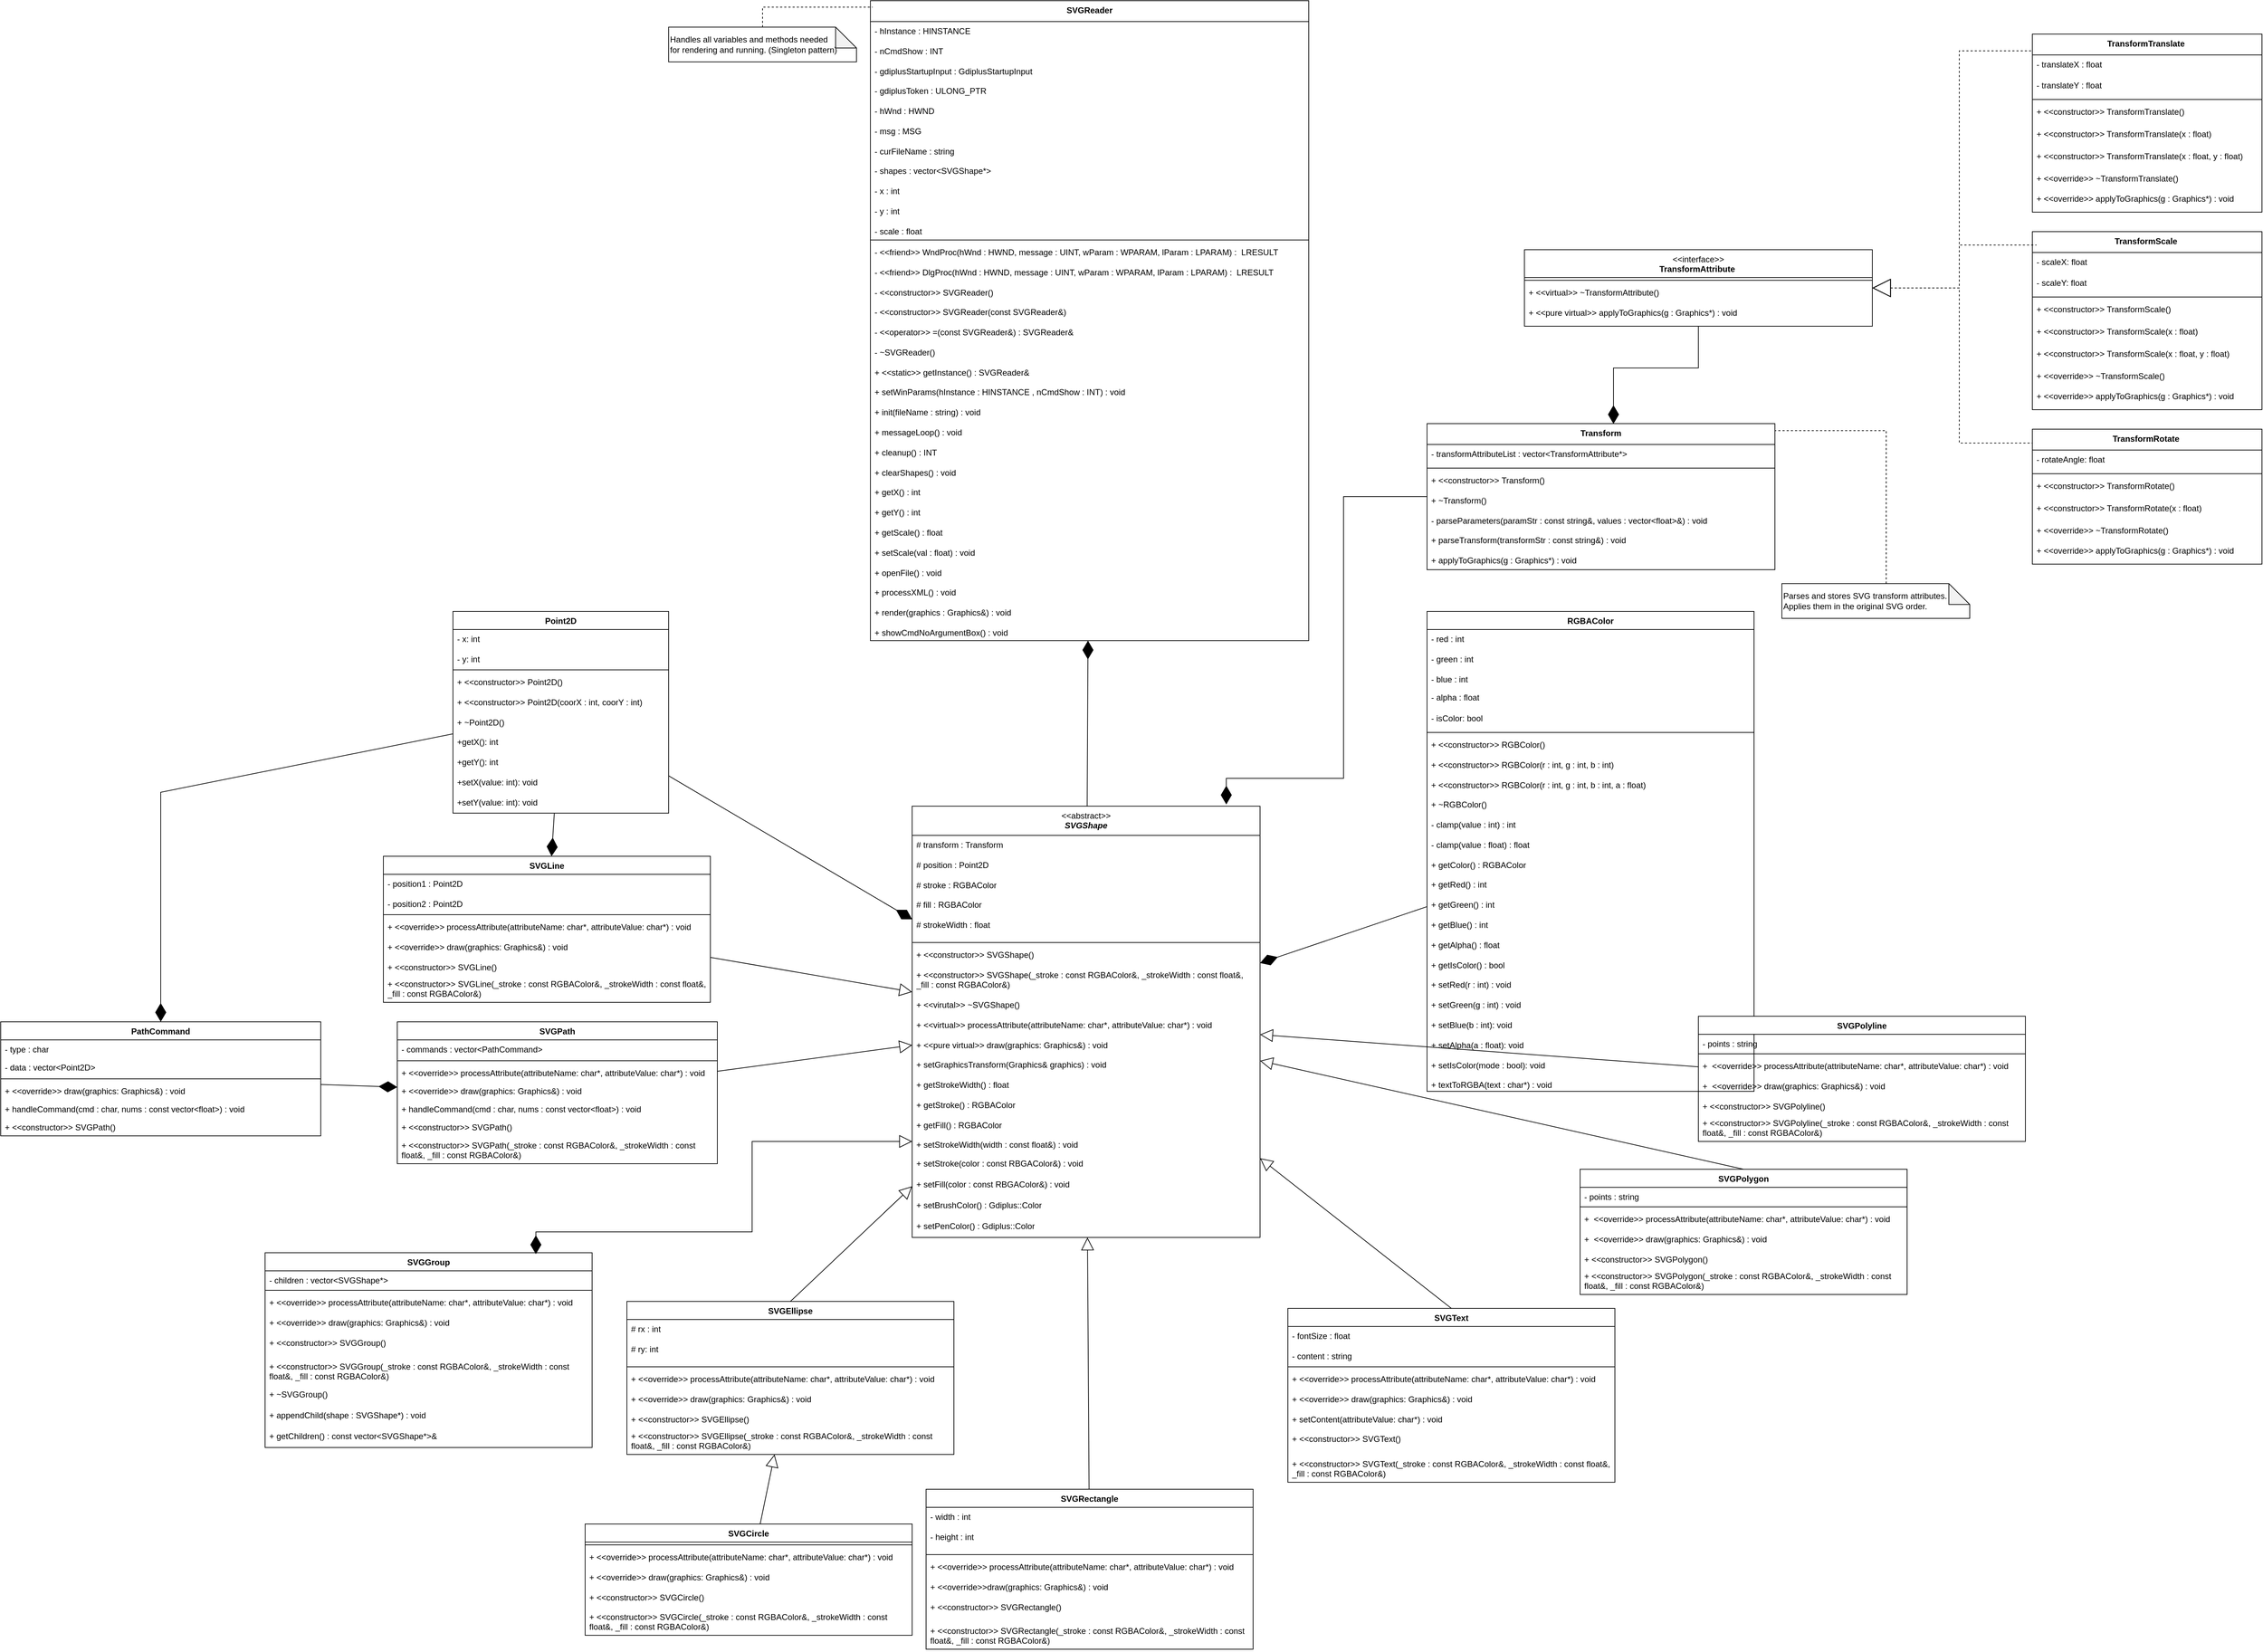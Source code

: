 <mxfile version="28.0.7">
  <diagram name="Trang-1" id="O1wU9D8nZa0KIipWaL6G">
    <mxGraphModel dx="1851" dy="803" grid="1" gridSize="10" guides="1" tooltips="1" connect="1" arrows="1" fold="1" page="1" pageScale="1" pageWidth="850" pageHeight="1100" math="0" shadow="0">
      <root>
        <mxCell id="0" />
        <mxCell id="1" parent="0" />
        <mxCell id="3uChI2uYwqrTZNYXiTaa-94" value="RGBAColor" style="swimlane;fontStyle=1;align=center;verticalAlign=top;childLayout=stackLayout;horizontal=1;startSize=26;horizontalStack=0;resizeParent=1;resizeParentMax=0;resizeLast=0;collapsible=1;marginBottom=0;whiteSpace=wrap;html=1;" vertex="1" parent="1">
          <mxGeometry x="1880" y="1088" width="470" height="690" as="geometry" />
        </mxCell>
        <mxCell id="3uChI2uYwqrTZNYXiTaa-228" value="- red : int&lt;div&gt;&lt;br&gt;&lt;/div&gt;&lt;div&gt;- green : int&lt;/div&gt;&lt;div&gt;&lt;br&gt;&lt;/div&gt;&lt;div&gt;- blue : int&lt;/div&gt;" style="text;strokeColor=none;fillColor=none;align=left;verticalAlign=top;spacingLeft=4;spacingRight=4;overflow=hidden;rotatable=0;points=[[0,0.5],[1,0.5]];portConstraint=eastwest;whiteSpace=wrap;html=1;" vertex="1" parent="3uChI2uYwqrTZNYXiTaa-94">
          <mxGeometry y="26" width="470" height="84" as="geometry" />
        </mxCell>
        <mxCell id="3uChI2uYwqrTZNYXiTaa-95" value="- alpha : float" style="text;strokeColor=none;fillColor=none;align=left;verticalAlign=top;spacingLeft=4;spacingRight=4;overflow=hidden;rotatable=0;points=[[0,0.5],[1,0.5]];portConstraint=eastwest;whiteSpace=wrap;html=1;" vertex="1" parent="3uChI2uYwqrTZNYXiTaa-94">
          <mxGeometry y="110" width="470" height="30" as="geometry" />
        </mxCell>
        <mxCell id="3uChI2uYwqrTZNYXiTaa-229" value="- isColor: bool" style="text;strokeColor=none;fillColor=none;align=left;verticalAlign=top;spacingLeft=4;spacingRight=4;overflow=hidden;rotatable=0;points=[[0,0.5],[1,0.5]];portConstraint=eastwest;whiteSpace=wrap;html=1;" vertex="1" parent="3uChI2uYwqrTZNYXiTaa-94">
          <mxGeometry y="140" width="470" height="30" as="geometry" />
        </mxCell>
        <mxCell id="3uChI2uYwqrTZNYXiTaa-96" value="" style="line;strokeWidth=1;fillColor=none;align=left;verticalAlign=middle;spacingTop=-1;spacingLeft=3;spacingRight=3;rotatable=0;labelPosition=right;points=[];portConstraint=eastwest;strokeColor=inherit;" vertex="1" parent="3uChI2uYwqrTZNYXiTaa-94">
          <mxGeometry y="170" width="470" height="8" as="geometry" />
        </mxCell>
        <mxCell id="3uChI2uYwqrTZNYXiTaa-97" value="&lt;div&gt;&lt;div&gt;+&amp;nbsp;&lt;span style=&quot;background-color: transparent; color: light-dark(rgb(0, 0, 0), rgb(255, 255, 255));&quot;&gt;&amp;lt;&amp;lt;constructor&amp;gt;&amp;gt;&amp;nbsp;&lt;/span&gt;&lt;span style=&quot;background-color: transparent; color: light-dark(rgb(0, 0, 0), rgb(255, 255, 255));&quot;&gt;RGBColor()&lt;/span&gt;&lt;/div&gt;&lt;div&gt;&lt;br&gt;&lt;/div&gt;&lt;div&gt;+&amp;nbsp;&lt;span style=&quot;background-color: transparent; color: light-dark(rgb(0, 0, 0), rgb(255, 255, 255));&quot;&gt;&amp;lt;&amp;lt;constructor&amp;gt;&amp;gt;&amp;nbsp;&lt;/span&gt;&lt;span style=&quot;background-color: transparent; color: light-dark(rgb(0, 0, 0), rgb(255, 255, 255));&quot;&gt;RGBColor(r : int, g : int, b : int)&lt;/span&gt;&lt;/div&gt;&lt;div&gt;&lt;span style=&quot;background-color: transparent; color: light-dark(rgb(0, 0, 0), rgb(255, 255, 255));&quot;&gt;&lt;br&gt;&lt;/span&gt;&lt;/div&gt;&lt;div&gt;+&amp;nbsp;&lt;span style=&quot;color: light-dark(rgb(0, 0, 0), rgb(255, 255, 255)); background-color: transparent;&quot;&gt;&amp;lt;&amp;lt;constructor&amp;gt;&amp;gt;&amp;nbsp;&lt;/span&gt;&lt;span style=&quot;color: light-dark(rgb(0, 0, 0), rgb(255, 255, 255)); background-color: transparent;&quot;&gt;RGBColor(r : int, g : int, b : int, a : float)&lt;/span&gt;&lt;span style=&quot;background-color: transparent; color: light-dark(rgb(0, 0, 0), rgb(255, 255, 255));&quot;&gt;&lt;/span&gt;&lt;/div&gt;&lt;div&gt;&lt;span style=&quot;background-color: transparent; color: light-dark(rgb(0, 0, 0), rgb(255, 255, 255));&quot;&gt;&lt;br&gt;&lt;/span&gt;&lt;/div&gt;&lt;div&gt;+ ~RGBColor()&lt;/div&gt;&lt;/div&gt;&lt;div&gt;&lt;br&gt;&lt;/div&gt;&lt;div&gt;- clamp(value : int) : int&lt;/div&gt;&lt;div&gt;&lt;br&gt;&lt;/div&gt;&lt;div&gt;- clamp(value : float) : float&lt;/div&gt;&lt;div&gt;&lt;br&gt;&lt;/div&gt;&lt;div&gt;+ getColor() : RGBAColor&lt;/div&gt;&lt;div&gt;&lt;br&gt;&lt;/div&gt;&lt;div&gt;&lt;span style=&quot;background-color: transparent; color: light-dark(rgb(0, 0, 0), rgb(255, 255, 255));&quot;&gt;+ getRed() : int&lt;/span&gt;&lt;/div&gt;&lt;div&gt;&lt;span style=&quot;background-color: transparent; color: light-dark(rgb(0, 0, 0), rgb(255, 255, 255));&quot;&gt;&lt;br&gt;&lt;/span&gt;&lt;/div&gt;&lt;div&gt;+ getGreen() : int&lt;/div&gt;&lt;div&gt;&lt;br&gt;&lt;/div&gt;&lt;div&gt;+ getBlue() : int&lt;/div&gt;&lt;div&gt;&lt;br&gt;&lt;/div&gt;&lt;div&gt;+ getAlpha() : float&lt;/div&gt;&lt;div&gt;&lt;br&gt;&lt;/div&gt;&lt;div&gt;+ getIsColor() : bool&lt;/div&gt;&lt;div&gt;&lt;br&gt;&lt;/div&gt;&lt;div&gt;&lt;span style=&quot;background-color: transparent; color: light-dark(rgb(0, 0, 0), rgb(255, 255, 255));&quot;&gt;+ setRed(r : int) : void&lt;/span&gt;&lt;/div&gt;&lt;div&gt;&lt;br&gt;&lt;/div&gt;&lt;div&gt;+ setGreen(g : int) : void&lt;/div&gt;&lt;div&gt;&lt;br&gt;&lt;/div&gt;&lt;div&gt;+ setBlue(b : int): void&lt;/div&gt;&lt;div&gt;&lt;br&gt;&lt;/div&gt;&lt;div&gt;+ setAlpha(a : float): void&lt;/div&gt;&lt;div&gt;&lt;br&gt;&lt;/div&gt;&lt;div&gt;&lt;div&gt;+ setIsColor(mode : bool): void&lt;/div&gt;&lt;div&gt;&lt;span style=&quot;background-color: transparent; color: light-dark(rgb(0, 0, 0), rgb(255, 255, 255));&quot;&gt;&lt;br&gt;&lt;/span&gt;&lt;/div&gt;&lt;div&gt;&lt;span style=&quot;background-color: transparent; color: light-dark(rgb(0, 0, 0), rgb(255, 255, 255));&quot;&gt;+ textToRGBA(text : char*) : void&lt;/span&gt;&lt;/div&gt;&lt;/div&gt;&lt;div&gt;&lt;br&gt;&lt;/div&gt;&lt;div&gt;&lt;br&gt;&lt;/div&gt;" style="text;strokeColor=none;fillColor=none;align=left;verticalAlign=top;spacingLeft=4;spacingRight=4;overflow=hidden;rotatable=0;points=[[0,0.5],[1,0.5]];portConstraint=eastwest;whiteSpace=wrap;html=1;" vertex="1" parent="3uChI2uYwqrTZNYXiTaa-94">
          <mxGeometry y="178" width="470" height="512" as="geometry" />
        </mxCell>
        <mxCell id="3uChI2uYwqrTZNYXiTaa-98" value="SVGRectangle" style="swimlane;fontStyle=1;align=center;verticalAlign=top;childLayout=stackLayout;horizontal=1;startSize=26;horizontalStack=0;resizeParent=1;resizeParentMax=0;resizeLast=0;collapsible=1;marginBottom=0;whiteSpace=wrap;html=1;" vertex="1" parent="1">
          <mxGeometry x="1160" y="2350" width="470" height="230" as="geometry" />
        </mxCell>
        <mxCell id="3uChI2uYwqrTZNYXiTaa-99" value="&lt;div&gt;&lt;span style=&quot;background-color: transparent; color: light-dark(rgb(0, 0, 0), rgb(255, 255, 255));&quot;&gt;- width : int&lt;/span&gt;&lt;/div&gt;&lt;div&gt;&lt;br&gt;&lt;/div&gt;&lt;div&gt;- height : int&lt;/div&gt;" style="text;strokeColor=none;fillColor=none;align=left;verticalAlign=top;spacingLeft=4;spacingRight=4;overflow=hidden;rotatable=0;points=[[0,0.5],[1,0.5]];portConstraint=eastwest;whiteSpace=wrap;html=1;" vertex="1" parent="3uChI2uYwqrTZNYXiTaa-98">
          <mxGeometry y="26" width="470" height="64" as="geometry" />
        </mxCell>
        <mxCell id="3uChI2uYwqrTZNYXiTaa-100" value="" style="line;strokeWidth=1;fillColor=none;align=left;verticalAlign=middle;spacingTop=-1;spacingLeft=3;spacingRight=3;rotatable=0;labelPosition=right;points=[];portConstraint=eastwest;strokeColor=inherit;" vertex="1" parent="3uChI2uYwqrTZNYXiTaa-98">
          <mxGeometry y="90" width="470" height="8" as="geometry" />
        </mxCell>
        <mxCell id="3uChI2uYwqrTZNYXiTaa-101" value="+ &amp;lt;&amp;lt;override&amp;gt;&amp;gt; processAttribute(attributeName: char*, attributeValue: char*) : void&lt;div&gt;&lt;br&gt;&lt;div&gt;+&amp;nbsp;&lt;span style=&quot;background-color: transparent; color: light-dark(rgb(0, 0, 0), rgb(255, 255, 255));&quot;&gt;&amp;lt;&amp;lt;override&amp;gt;&amp;gt;&lt;/span&gt;&lt;span style=&quot;background-color: transparent; color: light-dark(rgb(0, 0, 0), rgb(255, 255, 255));&quot;&gt;draw(graphics: Graphics&amp;amp;) : void&lt;/span&gt;&lt;/div&gt;&lt;/div&gt;&lt;div&gt;&lt;span style=&quot;background-color: transparent; color: light-dark(rgb(0, 0, 0), rgb(255, 255, 255));&quot;&gt;&lt;br&gt;&lt;/span&gt;&lt;/div&gt;&lt;div&gt;&lt;span style=&quot;background-color: transparent; color: light-dark(rgb(0, 0, 0), rgb(255, 255, 255));&quot;&gt;+&amp;nbsp;&lt;/span&gt;&lt;span style=&quot;background-color: transparent; color: light-dark(rgb(0, 0, 0), rgb(255, 255, 255));&quot;&gt;&amp;lt;&amp;lt;constructor&amp;gt;&amp;gt;&amp;nbsp;&lt;/span&gt;&lt;span style=&quot;background-color: transparent; color: light-dark(rgb(0, 0, 0), rgb(255, 255, 255));&quot;&gt;SVGRectangle()&lt;/span&gt;&lt;/div&gt;" style="text;strokeColor=none;fillColor=none;align=left;verticalAlign=top;spacingLeft=4;spacingRight=4;overflow=hidden;rotatable=0;points=[[0,0.5],[1,0.5]];portConstraint=eastwest;whiteSpace=wrap;html=1;" vertex="1" parent="3uChI2uYwqrTZNYXiTaa-98">
          <mxGeometry y="98" width="470" height="92" as="geometry" />
        </mxCell>
        <mxCell id="3uChI2uYwqrTZNYXiTaa-208" value="&lt;div&gt;&lt;span style=&quot;background-color: transparent;&quot;&gt;+ &amp;lt;&amp;lt;constructor&amp;gt;&amp;gt;&amp;nbsp;&lt;/span&gt;&lt;span style=&quot;text-align: center;&quot;&gt;SVGRectangle&lt;/span&gt;&lt;span style=&quot;background-color: transparent;&quot;&gt;(_stroke :&amp;nbsp;const RGBAColor&amp;amp;, _strokeWidth :&amp;nbsp;const float&amp;amp;, _fill :&amp;nbsp;const RGBAColor&amp;amp;)&lt;/span&gt;&lt;/div&gt;" style="text;strokeColor=none;fillColor=none;align=left;verticalAlign=top;spacingLeft=4;spacingRight=4;overflow=hidden;rotatable=0;points=[[0,0.5],[1,0.5]];portConstraint=eastwest;whiteSpace=wrap;html=1;" vertex="1" parent="3uChI2uYwqrTZNYXiTaa-98">
          <mxGeometry y="190" width="470" height="40" as="geometry" />
        </mxCell>
        <mxCell id="3uChI2uYwqrTZNYXiTaa-102" value="Point2D" style="swimlane;fontStyle=1;align=center;verticalAlign=top;childLayout=stackLayout;horizontal=1;startSize=26;horizontalStack=0;resizeParent=1;resizeParentMax=0;resizeLast=0;collapsible=1;marginBottom=0;whiteSpace=wrap;html=1;" vertex="1" parent="1">
          <mxGeometry x="480" y="1088" width="310" height="290" as="geometry" />
        </mxCell>
        <mxCell id="3uChI2uYwqrTZNYXiTaa-103" value="- x: int&lt;div&gt;&lt;br&gt;&lt;div&gt;- y: int&lt;/div&gt;&lt;/div&gt;" style="text;strokeColor=none;fillColor=none;align=left;verticalAlign=top;spacingLeft=4;spacingRight=4;overflow=hidden;rotatable=0;points=[[0,0.5],[1,0.5]];portConstraint=eastwest;whiteSpace=wrap;html=1;" vertex="1" parent="3uChI2uYwqrTZNYXiTaa-102">
          <mxGeometry y="26" width="310" height="54" as="geometry" />
        </mxCell>
        <mxCell id="3uChI2uYwqrTZNYXiTaa-104" value="" style="line;strokeWidth=1;fillColor=none;align=left;verticalAlign=middle;spacingTop=-1;spacingLeft=3;spacingRight=3;rotatable=0;labelPosition=right;points=[];portConstraint=eastwest;strokeColor=inherit;" vertex="1" parent="3uChI2uYwqrTZNYXiTaa-102">
          <mxGeometry y="80" width="310" height="8" as="geometry" />
        </mxCell>
        <mxCell id="3uChI2uYwqrTZNYXiTaa-105" value="&lt;div&gt;&lt;div&gt;+&amp;nbsp;&lt;span style=&quot;background-color: transparent; color: light-dark(rgb(0, 0, 0), rgb(255, 255, 255));&quot;&gt;&amp;lt;&amp;lt;constructor&amp;gt;&amp;gt;&amp;nbsp;&lt;/span&gt;&lt;span style=&quot;background-color: transparent; color: light-dark(rgb(0, 0, 0), rgb(255, 255, 255));&quot;&gt;Point2D()&lt;/span&gt;&lt;/div&gt;&lt;div&gt;&lt;br&gt;&lt;/div&gt;&lt;div&gt;+&amp;nbsp;&lt;span style=&quot;background-color: transparent; color: light-dark(rgb(0, 0, 0), rgb(255, 255, 255));&quot;&gt;&amp;lt;&amp;lt;constructor&amp;gt;&amp;gt;&amp;nbsp;&lt;/span&gt;&lt;span style=&quot;background-color: transparent; color: light-dark(rgb(0, 0, 0), rgb(255, 255, 255));&quot;&gt;Point2D(coorX : int, coorY : int)&lt;/span&gt;&lt;/div&gt;&lt;div&gt;&lt;span style=&quot;background-color: transparent; color: light-dark(rgb(0, 0, 0), rgb(255, 255, 255));&quot;&gt;&lt;br&gt;&lt;/span&gt;&lt;/div&gt;&lt;div&gt;&lt;span style=&quot;background-color: transparent; color: light-dark(rgb(0, 0, 0), rgb(255, 255, 255));&quot;&gt;+ ~Point2D()&lt;/span&gt;&lt;/div&gt;&lt;/div&gt;&lt;div&gt;&lt;span style=&quot;background-color: transparent; color: light-dark(rgb(0, 0, 0), rgb(255, 255, 255));&quot;&gt;&lt;br&gt;&lt;/span&gt;&lt;/div&gt;+getX(): int&lt;div&gt;&lt;br&gt;&lt;/div&gt;&lt;div&gt;+getY(): int&lt;/div&gt;&lt;div&gt;&lt;br&gt;&lt;/div&gt;&lt;div&gt;+setX(value: int): void&lt;/div&gt;&lt;div&gt;&lt;br&gt;&lt;/div&gt;&lt;div&gt;+setY(value: int): void&lt;/div&gt;" style="text;strokeColor=none;fillColor=none;align=left;verticalAlign=top;spacingLeft=4;spacingRight=4;overflow=hidden;rotatable=0;points=[[0,0.5],[1,0.5]];portConstraint=eastwest;whiteSpace=wrap;html=1;" vertex="1" parent="3uChI2uYwqrTZNYXiTaa-102">
          <mxGeometry y="88" width="310" height="202" as="geometry" />
        </mxCell>
        <mxCell id="3uChI2uYwqrTZNYXiTaa-106" value="SVGText" style="swimlane;fontStyle=1;align=center;verticalAlign=top;childLayout=stackLayout;horizontal=1;startSize=26;horizontalStack=0;resizeParent=1;resizeParentMax=0;resizeLast=0;collapsible=1;marginBottom=0;whiteSpace=wrap;html=1;" vertex="1" parent="1">
          <mxGeometry x="1680" y="2090" width="470" height="250" as="geometry" />
        </mxCell>
        <mxCell id="3uChI2uYwqrTZNYXiTaa-107" value="&lt;div&gt;&lt;span style=&quot;background-color: transparent; color: light-dark(rgb(0, 0, 0), rgb(255, 255, 255));&quot;&gt;- fontSize : float&lt;/span&gt;&lt;/div&gt;&lt;div&gt;&lt;br&gt;&lt;/div&gt;&lt;div&gt;- content : string&lt;/div&gt;&lt;div&gt;&lt;br&gt;&lt;/div&gt;" style="text;strokeColor=none;fillColor=none;align=left;verticalAlign=top;spacingLeft=4;spacingRight=4;overflow=hidden;rotatable=0;points=[[0,0.5],[1,0.5]];portConstraint=eastwest;whiteSpace=wrap;html=1;" vertex="1" parent="3uChI2uYwqrTZNYXiTaa-106">
          <mxGeometry y="26" width="470" height="54" as="geometry" />
        </mxCell>
        <mxCell id="3uChI2uYwqrTZNYXiTaa-108" value="" style="line;strokeWidth=1;fillColor=none;align=left;verticalAlign=middle;spacingTop=-1;spacingLeft=3;spacingRight=3;rotatable=0;labelPosition=right;points=[];portConstraint=eastwest;strokeColor=inherit;" vertex="1" parent="3uChI2uYwqrTZNYXiTaa-106">
          <mxGeometry y="80" width="470" height="8" as="geometry" />
        </mxCell>
        <mxCell id="3uChI2uYwqrTZNYXiTaa-109" value="+ &amp;lt;&amp;lt;override&amp;gt;&amp;gt; processAttribute(attributeName: char*, attributeValue: char*) : void&lt;div&gt;&lt;br&gt;&lt;div&gt;+&amp;nbsp;&lt;span style=&quot;background-color: transparent; color: light-dark(rgb(0, 0, 0), rgb(255, 255, 255));&quot;&gt;&amp;lt;&amp;lt;override&amp;gt;&amp;gt;&amp;nbsp;&lt;/span&gt;&lt;span style=&quot;background-color: transparent; color: light-dark(rgb(0, 0, 0), rgb(255, 255, 255));&quot;&gt;draw(graphics: Graphics&amp;amp;) : void&lt;/span&gt;&lt;/div&gt;&lt;/div&gt;&lt;div&gt;&lt;br&gt;&lt;/div&gt;&lt;div&gt;+ setContent(&lt;span style=&quot;background-color: transparent; color: light-dark(rgb(0, 0, 0), rgb(255, 255, 255));&quot;&gt;attributeValue: char*&lt;/span&gt;&lt;span style=&quot;background-color: transparent; color: light-dark(rgb(0, 0, 0), rgb(255, 255, 255));&quot;&gt;) : void&lt;/span&gt;&lt;/div&gt;&lt;div&gt;&lt;span style=&quot;background-color: transparent; color: light-dark(rgb(0, 0, 0), rgb(255, 255, 255));&quot;&gt;&lt;br&gt;&lt;/span&gt;&lt;/div&gt;&lt;div&gt;&lt;span style=&quot;background-color: transparent; color: light-dark(rgb(0, 0, 0), rgb(255, 255, 255));&quot;&gt;+&amp;nbsp;&lt;/span&gt;&lt;span style=&quot;background-color: transparent; color: light-dark(rgb(0, 0, 0), rgb(255, 255, 255));&quot;&gt;&amp;lt;&amp;lt;constructor&amp;gt;&amp;gt;&amp;nbsp;&lt;/span&gt;&lt;span style=&quot;background-color: transparent; color: light-dark(rgb(0, 0, 0), rgb(255, 255, 255));&quot;&gt;SVGText()&lt;/span&gt;&lt;/div&gt;&lt;div&gt;&lt;span style=&quot;color: rgba(0, 0, 0, 0); font-family: monospace; font-size: 0px; text-wrap-mode: nowrap;&quot;&gt;%3CmxGraphModel%3E%3Croot%3E%3CmxCell%20id%3D%220%22%2F%3E%3CmxCell%20id%3D%221%22%20parent%3D%220%22%2F%3E%3CmxCell%20id%3D%222%22%20value%3D%22%26lt%3Bdiv%26gt%3B%26lt%3Bspan%20style%3D%26quot%3Bbackground-color%3A%20transparent%3B%26quot%3B%26gt%3B%2B%20%26amp%3Blt%3B%26amp%3Blt%3Bconstructor%26amp%3Bgt%3B%26amp%3Bgt%3B%26amp%3Bnbsp%3B%26lt%3B%2Fspan%26gt%3B%26lt%3Bspan%20style%3D%26quot%3Btext-align%3A%20center%3B%26quot%3B%26gt%3BSVGRectangle%26lt%3B%2Fspan%26gt%3B%26lt%3Bspan%20style%3D%26quot%3Bbackground-color%3A%20transparent%3B%26quot%3B%26gt%3B(_stroke%20%3A%26amp%3Bnbsp%3Bconst%20RGBAColor%26amp%3Bamp%3B%2C%20_strokeWidth%20%3A%26amp%3Bnbsp%3Bconst%20float%26amp%3Bamp%3B%2C%20_fill%20%3A%26amp%3Bnbsp%3Bconst%20RGBAColor%26amp%3Bamp%3B)%26lt%3B%2Fspan%26gt%3B%26lt%3B%2Fdiv%26gt%3B%22%20style%3D%22text%3BstrokeColor%3Dnone%3BfillColor%3Dnone%3Balign%3Dleft%3BverticalAlign%3Dtop%3BspacingLeft%3D4%3BspacingRight%3D4%3Boverflow%3Dhidden%3Brotatable%3D0%3Bpoints%3D%5B%5B0%2C0.5%5D%2C%5B1%2C0.5%5D%5D%3BportConstraint%3Deastwest%3BwhiteSpace%3Dwrap%3Bhtml%3D1%3B%22%20vertex%3D%221%22%20parent%3D%221%22%3E%3CmxGeometry%20x%3D%221160%22%20y%3D%222540%22%20width%3D%22470%22%20height%3D%2240%22%20as%3D%22geometry%22%2F%3E%3C%2FmxCell%3E%3C%2Froot%3E%3C%2FmxGraphModel%3E&lt;/span&gt;&lt;span style=&quot;background-color: transparent; color: light-dark(rgb(0, 0, 0), rgb(255, 255, 255));&quot;&gt;&lt;/span&gt;&lt;/div&gt;" style="text;strokeColor=none;fillColor=none;align=left;verticalAlign=top;spacingLeft=4;spacingRight=4;overflow=hidden;rotatable=0;points=[[0,0.5],[1,0.5]];portConstraint=eastwest;whiteSpace=wrap;html=1;" vertex="1" parent="3uChI2uYwqrTZNYXiTaa-106">
          <mxGeometry y="88" width="470" height="122" as="geometry" />
        </mxCell>
        <mxCell id="3uChI2uYwqrTZNYXiTaa-209" value="&lt;div&gt;&lt;span style=&quot;background-color: transparent;&quot;&gt;+ &amp;lt;&amp;lt;constructor&amp;gt;&amp;gt;&amp;nbsp;&lt;/span&gt;&lt;span style=&quot;text-align: center;&quot;&gt;SVGText&lt;/span&gt;&lt;span style=&quot;background-color: transparent;&quot;&gt;(_stroke :&amp;nbsp;const RGBAColor&amp;amp;, _strokeWidth :&amp;nbsp;const float&amp;amp;, _fill :&amp;nbsp;const RGBAColor&amp;amp;)&lt;/span&gt;&lt;/div&gt;" style="text;strokeColor=none;fillColor=none;align=left;verticalAlign=top;spacingLeft=4;spacingRight=4;overflow=hidden;rotatable=0;points=[[0,0.5],[1,0.5]];portConstraint=eastwest;whiteSpace=wrap;html=1;" vertex="1" parent="3uChI2uYwqrTZNYXiTaa-106">
          <mxGeometry y="210" width="470" height="40" as="geometry" />
        </mxCell>
        <mxCell id="3uChI2uYwqrTZNYXiTaa-110" value="SVGCircle" style="swimlane;fontStyle=1;align=center;verticalAlign=top;childLayout=stackLayout;horizontal=1;startSize=26;horizontalStack=0;resizeParent=1;resizeParentMax=0;resizeLast=0;collapsible=1;marginBottom=0;whiteSpace=wrap;html=1;" vertex="1" parent="1">
          <mxGeometry x="670" y="2400" width="470" height="160" as="geometry" />
        </mxCell>
        <mxCell id="3uChI2uYwqrTZNYXiTaa-111" value="" style="line;strokeWidth=1;fillColor=none;align=left;verticalAlign=middle;spacingTop=-1;spacingLeft=3;spacingRight=3;rotatable=0;labelPosition=right;points=[];portConstraint=eastwest;strokeColor=inherit;" vertex="1" parent="3uChI2uYwqrTZNYXiTaa-110">
          <mxGeometry y="26" width="470" height="8" as="geometry" />
        </mxCell>
        <mxCell id="3uChI2uYwqrTZNYXiTaa-112" value="+ &amp;lt;&amp;lt;override&amp;gt;&amp;gt;&amp;nbsp;processAttribute(attributeName: char*, attributeValue: char*) : void&lt;div&gt;&lt;br&gt;&lt;div&gt;+&amp;nbsp;&lt;span style=&quot;background-color: transparent; color: light-dark(rgb(0, 0, 0), rgb(255, 255, 255));&quot;&gt;&amp;lt;&amp;lt;override&amp;gt;&amp;gt;&lt;/span&gt;&lt;span style=&quot;background-color: transparent; color: light-dark(rgb(0, 0, 0), rgb(255, 255, 255));&quot;&gt;&amp;nbsp;&lt;/span&gt;&lt;span style=&quot;background-color: transparent; color: light-dark(rgb(0, 0, 0), rgb(255, 255, 255));&quot;&gt;draw(graphics: Graphics&amp;amp;) : void&lt;/span&gt;&lt;/div&gt;&lt;/div&gt;&lt;div&gt;&lt;span style=&quot;background-color: transparent; color: light-dark(rgb(0, 0, 0), rgb(255, 255, 255));&quot;&gt;&lt;br&gt;&lt;/span&gt;&lt;/div&gt;&lt;div&gt;&lt;span style=&quot;background-color: transparent; color: light-dark(rgb(0, 0, 0), rgb(255, 255, 255));&quot;&gt;+&amp;nbsp;&lt;/span&gt;&lt;span style=&quot;background-color: transparent; color: light-dark(rgb(0, 0, 0), rgb(255, 255, 255));&quot;&gt;&amp;lt;&amp;lt;constructor&amp;gt;&amp;gt;&amp;nbsp;&lt;/span&gt;&lt;span style=&quot;background-color: transparent; color: light-dark(rgb(0, 0, 0), rgb(255, 255, 255));&quot;&gt;SVGCircle()&lt;/span&gt;&lt;/div&gt;" style="text;strokeColor=none;fillColor=none;align=left;verticalAlign=top;spacingLeft=4;spacingRight=4;overflow=hidden;rotatable=0;points=[[0,0.5],[1,0.5]];portConstraint=eastwest;whiteSpace=wrap;html=1;" vertex="1" parent="3uChI2uYwqrTZNYXiTaa-110">
          <mxGeometry y="34" width="470" height="86" as="geometry" />
        </mxCell>
        <mxCell id="3uChI2uYwqrTZNYXiTaa-211" value="&lt;div&gt;&lt;span style=&quot;background-color: transparent;&quot;&gt;+ &amp;lt;&amp;lt;constructor&amp;gt;&amp;gt;&amp;nbsp;&lt;/span&gt;&lt;span style=&quot;text-align: center;&quot;&gt;SVGCircle&lt;/span&gt;&lt;span style=&quot;background-color: transparent;&quot;&gt;(_stroke :&amp;nbsp;const RGBAColor&amp;amp;, _strokeWidth :&amp;nbsp;const float&amp;amp;, _fill :&amp;nbsp;const RGBAColor&amp;amp;)&lt;/span&gt;&lt;/div&gt;" style="text;strokeColor=none;fillColor=none;align=left;verticalAlign=top;spacingLeft=4;spacingRight=4;overflow=hidden;rotatable=0;points=[[0,0.5],[1,0.5]];portConstraint=eastwest;whiteSpace=wrap;html=1;" vertex="1" parent="3uChI2uYwqrTZNYXiTaa-110">
          <mxGeometry y="120" width="470" height="40" as="geometry" />
        </mxCell>
        <mxCell id="3uChI2uYwqrTZNYXiTaa-113" value="SVGEllipse" style="swimlane;fontStyle=1;align=center;verticalAlign=top;childLayout=stackLayout;horizontal=1;startSize=26;horizontalStack=0;resizeParent=1;resizeParentMax=0;resizeLast=0;collapsible=1;marginBottom=0;whiteSpace=wrap;html=1;" vertex="1" parent="1">
          <mxGeometry x="730" y="2080" width="470" height="220" as="geometry" />
        </mxCell>
        <mxCell id="3uChI2uYwqrTZNYXiTaa-114" value="&lt;div&gt;&lt;span style=&quot;background-color: transparent; color: light-dark(rgb(0, 0, 0), rgb(255, 255, 255));&quot;&gt;# rx : int&lt;/span&gt;&lt;/div&gt;&lt;div&gt;&lt;br&gt;&lt;/div&gt;&lt;div&gt;# ry: int&lt;/div&gt;" style="text;strokeColor=none;fillColor=none;align=left;verticalAlign=top;spacingLeft=4;spacingRight=4;overflow=hidden;rotatable=0;points=[[0,0.5],[1,0.5]];portConstraint=eastwest;whiteSpace=wrap;html=1;" vertex="1" parent="3uChI2uYwqrTZNYXiTaa-113">
          <mxGeometry y="26" width="470" height="64" as="geometry" />
        </mxCell>
        <mxCell id="3uChI2uYwqrTZNYXiTaa-115" value="" style="line;strokeWidth=1;fillColor=none;align=left;verticalAlign=middle;spacingTop=-1;spacingLeft=3;spacingRight=3;rotatable=0;labelPosition=right;points=[];portConstraint=eastwest;strokeColor=inherit;" vertex="1" parent="3uChI2uYwqrTZNYXiTaa-113">
          <mxGeometry y="90" width="470" height="8" as="geometry" />
        </mxCell>
        <mxCell id="3uChI2uYwqrTZNYXiTaa-116" value="+ &amp;lt;&amp;lt;override&amp;gt;&amp;gt; processAttribute(attributeName: char*, attributeValue: char*) : void&lt;div&gt;&lt;br&gt;&lt;div&gt;+&amp;nbsp;&lt;span style=&quot;background-color: transparent; color: light-dark(rgb(0, 0, 0), rgb(255, 255, 255));&quot;&gt;&amp;lt;&amp;lt;override&amp;gt;&amp;gt;&amp;nbsp;&lt;/span&gt;&lt;span style=&quot;background-color: transparent; color: light-dark(rgb(0, 0, 0), rgb(255, 255, 255));&quot;&gt;draw(graphics: Graphics&amp;amp;) : void&lt;/span&gt;&lt;/div&gt;&lt;/div&gt;&lt;div&gt;&lt;span style=&quot;background-color: transparent; color: light-dark(rgb(0, 0, 0), rgb(255, 255, 255));&quot;&gt;&lt;br&gt;&lt;/span&gt;&lt;/div&gt;&lt;div&gt;&lt;span style=&quot;background-color: transparent; color: light-dark(rgb(0, 0, 0), rgb(255, 255, 255));&quot;&gt;+&amp;nbsp;&lt;/span&gt;&lt;span style=&quot;background-color: transparent; color: light-dark(rgb(0, 0, 0), rgb(255, 255, 255));&quot;&gt;&amp;lt;&amp;lt;constructor&amp;gt;&amp;gt;&amp;nbsp;&lt;/span&gt;&lt;span style=&quot;background-color: transparent; color: light-dark(rgb(0, 0, 0), rgb(255, 255, 255));&quot;&gt;SVGEllipse()&lt;/span&gt;&lt;/div&gt;" style="text;strokeColor=none;fillColor=none;align=left;verticalAlign=top;spacingLeft=4;spacingRight=4;overflow=hidden;rotatable=0;points=[[0,0.5],[1,0.5]];portConstraint=eastwest;whiteSpace=wrap;html=1;" vertex="1" parent="3uChI2uYwqrTZNYXiTaa-113">
          <mxGeometry y="98" width="470" height="82" as="geometry" />
        </mxCell>
        <mxCell id="3uChI2uYwqrTZNYXiTaa-210" value="&lt;div&gt;&lt;span style=&quot;background-color: transparent;&quot;&gt;+ &amp;lt;&amp;lt;constructor&amp;gt;&amp;gt;&amp;nbsp;&lt;/span&gt;&lt;span style=&quot;text-align: center;&quot;&gt;SVGEllipse&lt;/span&gt;&lt;span style=&quot;background-color: transparent;&quot;&gt;(_stroke :&amp;nbsp;const RGBAColor&amp;amp;, _strokeWidth :&amp;nbsp;const float&amp;amp;, _fill :&amp;nbsp;const RGBAColor&amp;amp;)&lt;/span&gt;&lt;/div&gt;" style="text;strokeColor=none;fillColor=none;align=left;verticalAlign=top;spacingLeft=4;spacingRight=4;overflow=hidden;rotatable=0;points=[[0,0.5],[1,0.5]];portConstraint=eastwest;whiteSpace=wrap;html=1;" vertex="1" parent="3uChI2uYwqrTZNYXiTaa-113">
          <mxGeometry y="180" width="470" height="40" as="geometry" />
        </mxCell>
        <mxCell id="3uChI2uYwqrTZNYXiTaa-117" value="SVGLine" style="swimlane;fontStyle=1;align=center;verticalAlign=top;childLayout=stackLayout;horizontal=1;startSize=26;horizontalStack=0;resizeParent=1;resizeParentMax=0;resizeLast=0;collapsible=1;marginBottom=0;whiteSpace=wrap;html=1;" vertex="1" parent="1">
          <mxGeometry x="380" y="1440" width="470" height="210" as="geometry" />
        </mxCell>
        <mxCell id="3uChI2uYwqrTZNYXiTaa-118" value="&lt;div&gt;&lt;span style=&quot;background-color: transparent; color: light-dark(rgb(0, 0, 0), rgb(255, 255, 255));&quot;&gt;- position1 : Point2D&lt;/span&gt;&lt;/div&gt;&lt;div&gt;&lt;br&gt;&lt;/div&gt;&lt;div&gt;- position2 : Point2D&lt;/div&gt;&lt;div&gt;&lt;br&gt;&lt;/div&gt;" style="text;strokeColor=none;fillColor=none;align=left;verticalAlign=top;spacingLeft=4;spacingRight=4;overflow=hidden;rotatable=0;points=[[0,0.5],[1,0.5]];portConstraint=eastwest;whiteSpace=wrap;html=1;" vertex="1" parent="3uChI2uYwqrTZNYXiTaa-117">
          <mxGeometry y="26" width="470" height="54" as="geometry" />
        </mxCell>
        <mxCell id="3uChI2uYwqrTZNYXiTaa-119" value="" style="line;strokeWidth=1;fillColor=none;align=left;verticalAlign=middle;spacingTop=-1;spacingLeft=3;spacingRight=3;rotatable=0;labelPosition=right;points=[];portConstraint=eastwest;strokeColor=inherit;" vertex="1" parent="3uChI2uYwqrTZNYXiTaa-117">
          <mxGeometry y="80" width="470" height="8" as="geometry" />
        </mxCell>
        <mxCell id="3uChI2uYwqrTZNYXiTaa-120" value="+ &amp;lt;&amp;lt;override&amp;gt;&amp;gt;&amp;nbsp;processAttribute(attributeName: char*, attributeValue: char*) : void&lt;div&gt;&lt;br&gt;&lt;div&gt;+&amp;nbsp;&lt;span style=&quot;background-color: transparent; color: light-dark(rgb(0, 0, 0), rgb(255, 255, 255));&quot;&gt;&amp;lt;&amp;lt;override&amp;gt;&amp;gt;&lt;/span&gt;&lt;span style=&quot;background-color: transparent; color: light-dark(rgb(0, 0, 0), rgb(255, 255, 255));&quot;&gt;&amp;nbsp;&lt;/span&gt;&lt;span style=&quot;background-color: transparent; color: light-dark(rgb(0, 0, 0), rgb(255, 255, 255));&quot;&gt;draw(graphics: Graphics&amp;amp;) : void&lt;/span&gt;&lt;/div&gt;&lt;/div&gt;&lt;div&gt;&lt;span style=&quot;background-color: transparent; color: light-dark(rgb(0, 0, 0), rgb(255, 255, 255));&quot;&gt;&lt;br&gt;&lt;/span&gt;&lt;/div&gt;&lt;div&gt;&lt;span style=&quot;background-color: transparent; color: light-dark(rgb(0, 0, 0), rgb(255, 255, 255));&quot;&gt;+&amp;nbsp;&lt;/span&gt;&lt;span style=&quot;background-color: transparent; color: light-dark(rgb(0, 0, 0), rgb(255, 255, 255));&quot;&gt;&amp;lt;&amp;lt;constructor&amp;gt;&amp;gt;&amp;nbsp;&lt;/span&gt;&lt;span style=&quot;background-color: transparent; color: light-dark(rgb(0, 0, 0), rgb(255, 255, 255));&quot;&gt;SVGLine()&lt;/span&gt;&lt;/div&gt;" style="text;strokeColor=none;fillColor=none;align=left;verticalAlign=top;spacingLeft=4;spacingRight=4;overflow=hidden;rotatable=0;points=[[0,0.5],[1,0.5]];portConstraint=eastwest;whiteSpace=wrap;html=1;" vertex="1" parent="3uChI2uYwqrTZNYXiTaa-117">
          <mxGeometry y="88" width="470" height="82" as="geometry" />
        </mxCell>
        <mxCell id="3uChI2uYwqrTZNYXiTaa-212" value="&lt;div&gt;&lt;span style=&quot;background-color: transparent;&quot;&gt;+ &amp;lt;&amp;lt;constructor&amp;gt;&amp;gt;&amp;nbsp;&lt;/span&gt;&lt;span style=&quot;text-align: center;&quot;&gt;SVGLine&lt;/span&gt;&lt;span style=&quot;background-color: transparent;&quot;&gt;(_stroke :&amp;nbsp;const RGBAColor&amp;amp;, _strokeWidth :&amp;nbsp;const float&amp;amp;, _fill :&amp;nbsp;const RGBAColor&amp;amp;)&lt;/span&gt;&lt;/div&gt;" style="text;strokeColor=none;fillColor=none;align=left;verticalAlign=top;spacingLeft=4;spacingRight=4;overflow=hidden;rotatable=0;points=[[0,0.5],[1,0.5]];portConstraint=eastwest;whiteSpace=wrap;html=1;" vertex="1" parent="3uChI2uYwqrTZNYXiTaa-117">
          <mxGeometry y="170" width="470" height="40" as="geometry" />
        </mxCell>
        <mxCell id="3uChI2uYwqrTZNYXiTaa-121" value="SVGPolyline" style="swimlane;fontStyle=1;align=center;verticalAlign=top;childLayout=stackLayout;horizontal=1;startSize=26;horizontalStack=0;resizeParent=1;resizeParentMax=0;resizeLast=0;collapsible=1;marginBottom=0;whiteSpace=wrap;html=1;" vertex="1" parent="1">
          <mxGeometry x="2270" y="1670" width="470" height="180" as="geometry" />
        </mxCell>
        <mxCell id="3uChI2uYwqrTZNYXiTaa-122" value="&lt;div&gt;&lt;span style=&quot;background-color: transparent; color: light-dark(rgb(0, 0, 0), rgb(255, 255, 255));&quot;&gt;- points : string&lt;/span&gt;&lt;/div&gt;&lt;div&gt;&lt;br&gt;&lt;/div&gt;" style="text;strokeColor=none;fillColor=none;align=left;verticalAlign=top;spacingLeft=4;spacingRight=4;overflow=hidden;rotatable=0;points=[[0,0.5],[1,0.5]];portConstraint=eastwest;whiteSpace=wrap;html=1;" vertex="1" parent="3uChI2uYwqrTZNYXiTaa-121">
          <mxGeometry y="26" width="470" height="24" as="geometry" />
        </mxCell>
        <mxCell id="3uChI2uYwqrTZNYXiTaa-123" value="" style="line;strokeWidth=1;fillColor=none;align=left;verticalAlign=middle;spacingTop=-1;spacingLeft=3;spacingRight=3;rotatable=0;labelPosition=right;points=[];portConstraint=eastwest;strokeColor=inherit;" vertex="1" parent="3uChI2uYwqrTZNYXiTaa-121">
          <mxGeometry y="50" width="470" height="8" as="geometry" />
        </mxCell>
        <mxCell id="3uChI2uYwqrTZNYXiTaa-124" value="+&amp;nbsp;&amp;nbsp;&amp;lt;&amp;lt;override&amp;gt;&amp;gt;&amp;nbsp;processAttribute(attributeName: char*, attributeValue: char*) : void&lt;div&gt;&lt;br&gt;&lt;div&gt;+&amp;nbsp;&lt;span style=&quot;background-color: transparent; color: light-dark(rgb(0, 0, 0), rgb(255, 255, 255));&quot;&gt;&amp;nbsp;&lt;/span&gt;&lt;span style=&quot;background-color: transparent; color: light-dark(rgb(0, 0, 0), rgb(255, 255, 255));&quot;&gt;&amp;lt;&amp;lt;override&amp;gt;&amp;gt;&lt;/span&gt;&lt;span style=&quot;background-color: transparent; color: light-dark(rgb(0, 0, 0), rgb(255, 255, 255));&quot;&gt;&amp;nbsp;&lt;/span&gt;&lt;span style=&quot;background-color: transparent; color: light-dark(rgb(0, 0, 0), rgb(255, 255, 255));&quot;&gt;draw(graphics: Graphics&amp;amp;) : void&lt;/span&gt;&lt;/div&gt;&lt;/div&gt;&lt;div&gt;&lt;span style=&quot;background-color: transparent; color: light-dark(rgb(0, 0, 0), rgb(255, 255, 255));&quot;&gt;&lt;br&gt;&lt;/span&gt;&lt;/div&gt;&lt;div&gt;&lt;span style=&quot;background-color: transparent; color: light-dark(rgb(0, 0, 0), rgb(255, 255, 255));&quot;&gt;+ &amp;lt;&amp;lt;constructor&amp;gt;&amp;gt; SVGPolyline()&lt;/span&gt;&lt;/div&gt;" style="text;strokeColor=none;fillColor=none;align=left;verticalAlign=top;spacingLeft=4;spacingRight=4;overflow=hidden;rotatable=0;points=[[0,0.5],[1,0.5]];portConstraint=eastwest;whiteSpace=wrap;html=1;" vertex="1" parent="3uChI2uYwqrTZNYXiTaa-121">
          <mxGeometry y="58" width="470" height="82" as="geometry" />
        </mxCell>
        <mxCell id="3uChI2uYwqrTZNYXiTaa-213" value="&lt;div&gt;&lt;span style=&quot;background-color: transparent;&quot;&gt;+ &amp;lt;&amp;lt;constructor&amp;gt;&amp;gt;&amp;nbsp;&lt;/span&gt;&lt;span style=&quot;text-align: center;&quot;&gt;SVGPolyline&lt;/span&gt;&lt;span style=&quot;background-color: transparent;&quot;&gt;(_stroke :&amp;nbsp;const RGBAColor&amp;amp;, _strokeWidth :&amp;nbsp;const float&amp;amp;, _fill :&amp;nbsp;const RGBAColor&amp;amp;)&lt;/span&gt;&lt;/div&gt;" style="text;strokeColor=none;fillColor=none;align=left;verticalAlign=top;spacingLeft=4;spacingRight=4;overflow=hidden;rotatable=0;points=[[0,0.5],[1,0.5]];portConstraint=eastwest;whiteSpace=wrap;html=1;" vertex="1" parent="3uChI2uYwqrTZNYXiTaa-121">
          <mxGeometry y="140" width="470" height="40" as="geometry" />
        </mxCell>
        <mxCell id="3uChI2uYwqrTZNYXiTaa-125" value="SVGPolygon" style="swimlane;fontStyle=1;align=center;verticalAlign=top;childLayout=stackLayout;horizontal=1;startSize=26;horizontalStack=0;resizeParent=1;resizeParentMax=0;resizeLast=0;collapsible=1;marginBottom=0;whiteSpace=wrap;html=1;" vertex="1" parent="1">
          <mxGeometry x="2100" y="1890" width="470" height="180" as="geometry" />
        </mxCell>
        <mxCell id="3uChI2uYwqrTZNYXiTaa-126" value="&lt;div&gt;&lt;span style=&quot;background-color: transparent; color: light-dark(rgb(0, 0, 0), rgb(255, 255, 255));&quot;&gt;- points : string&lt;/span&gt;&lt;/div&gt;&lt;div&gt;&lt;br&gt;&lt;/div&gt;" style="text;strokeColor=none;fillColor=none;align=left;verticalAlign=top;spacingLeft=4;spacingRight=4;overflow=hidden;rotatable=0;points=[[0,0.5],[1,0.5]];portConstraint=eastwest;whiteSpace=wrap;html=1;" vertex="1" parent="3uChI2uYwqrTZNYXiTaa-125">
          <mxGeometry y="26" width="470" height="24" as="geometry" />
        </mxCell>
        <mxCell id="3uChI2uYwqrTZNYXiTaa-127" value="" style="line;strokeWidth=1;fillColor=none;align=left;verticalAlign=middle;spacingTop=-1;spacingLeft=3;spacingRight=3;rotatable=0;labelPosition=right;points=[];portConstraint=eastwest;strokeColor=inherit;" vertex="1" parent="3uChI2uYwqrTZNYXiTaa-125">
          <mxGeometry y="50" width="470" height="8" as="geometry" />
        </mxCell>
        <mxCell id="3uChI2uYwqrTZNYXiTaa-128" value="+&amp;nbsp;&amp;nbsp;&amp;lt;&amp;lt;override&amp;gt;&amp;gt;&amp;nbsp;processAttribute(attributeName: char*, attributeValue: char*) : void&lt;div&gt;&lt;br&gt;&lt;div&gt;+&amp;nbsp;&lt;span style=&quot;background-color: transparent; color: light-dark(rgb(0, 0, 0), rgb(255, 255, 255));&quot;&gt;&amp;nbsp;&lt;/span&gt;&lt;span style=&quot;background-color: transparent; color: light-dark(rgb(0, 0, 0), rgb(255, 255, 255));&quot;&gt;&amp;lt;&amp;lt;override&amp;gt;&amp;gt;&lt;/span&gt;&lt;span style=&quot;background-color: transparent; color: light-dark(rgb(0, 0, 0), rgb(255, 255, 255));&quot;&gt;&amp;nbsp;&lt;/span&gt;&lt;span style=&quot;background-color: transparent; color: light-dark(rgb(0, 0, 0), rgb(255, 255, 255));&quot;&gt;draw(graphics: Graphics&amp;amp;) : void&lt;/span&gt;&lt;/div&gt;&lt;/div&gt;&lt;div&gt;&lt;span style=&quot;background-color: transparent; color: light-dark(rgb(0, 0, 0), rgb(255, 255, 255));&quot;&gt;&lt;br&gt;&lt;/span&gt;&lt;/div&gt;&lt;div&gt;&lt;span style=&quot;background-color: transparent; color: light-dark(rgb(0, 0, 0), rgb(255, 255, 255));&quot;&gt;+&amp;nbsp;&lt;/span&gt;&lt;span style=&quot;background-color: transparent; color: light-dark(rgb(0, 0, 0), rgb(255, 255, 255));&quot;&gt;&amp;lt;&amp;lt;constructor&amp;gt;&amp;gt;&amp;nbsp;&lt;/span&gt;&lt;span style=&quot;background-color: transparent; color: light-dark(rgb(0, 0, 0), rgb(255, 255, 255));&quot;&gt;SVGPolygon()&lt;/span&gt;&lt;/div&gt;" style="text;strokeColor=none;fillColor=none;align=left;verticalAlign=top;spacingLeft=4;spacingRight=4;overflow=hidden;rotatable=0;points=[[0,0.5],[1,0.5]];portConstraint=eastwest;whiteSpace=wrap;html=1;" vertex="1" parent="3uChI2uYwqrTZNYXiTaa-125">
          <mxGeometry y="58" width="470" height="82" as="geometry" />
        </mxCell>
        <mxCell id="3uChI2uYwqrTZNYXiTaa-214" value="&lt;div&gt;&lt;span style=&quot;background-color: transparent;&quot;&gt;+ &amp;lt;&amp;lt;constructor&amp;gt;&amp;gt;&amp;nbsp;&lt;/span&gt;&lt;span style=&quot;text-align: center;&quot;&gt;SVGPolygon&lt;/span&gt;&lt;span style=&quot;background-color: transparent;&quot;&gt;(_stroke :&amp;nbsp;const RGBAColor&amp;amp;, _strokeWidth :&amp;nbsp;const float&amp;amp;, _fill :&amp;nbsp;const RGBAColor&amp;amp;)&lt;/span&gt;&lt;/div&gt;" style="text;strokeColor=none;fillColor=none;align=left;verticalAlign=top;spacingLeft=4;spacingRight=4;overflow=hidden;rotatable=0;points=[[0,0.5],[1,0.5]];portConstraint=eastwest;whiteSpace=wrap;html=1;" vertex="1" parent="3uChI2uYwqrTZNYXiTaa-125">
          <mxGeometry y="140" width="470" height="40" as="geometry" />
        </mxCell>
        <mxCell id="3uChI2uYwqrTZNYXiTaa-129" value="" style="endArrow=block;endSize=16;endFill=0;html=1;rounded=0;" edge="1" parent="1" source="3uChI2uYwqrTZNYXiTaa-117" target="3uChI2uYwqrTZNYXiTaa-136">
          <mxGeometry x="0.001" width="160" relative="1" as="geometry">
            <mxPoint x="1530" y="1468" as="sourcePoint" />
            <mxPoint x="1290" y="1763.978" as="targetPoint" />
            <mxPoint as="offset" />
          </mxGeometry>
        </mxCell>
        <mxCell id="3uChI2uYwqrTZNYXiTaa-130" value="" style="endArrow=block;endSize=16;endFill=0;html=1;rounded=0;" edge="1" parent="1" source="3uChI2uYwqrTZNYXiTaa-121" target="3uChI2uYwqrTZNYXiTaa-136">
          <mxGeometry width="160" relative="1" as="geometry">
            <mxPoint x="1330" y="1268" as="sourcePoint" />
            <mxPoint x="1710" y="1765.563" as="targetPoint" />
          </mxGeometry>
        </mxCell>
        <mxCell id="3uChI2uYwqrTZNYXiTaa-131" value="" style="endArrow=block;endSize=16;endFill=0;html=1;rounded=0;exitX=0.5;exitY=0;exitDx=0;exitDy=0;" edge="1" parent="1" source="3uChI2uYwqrTZNYXiTaa-125" target="3uChI2uYwqrTZNYXiTaa-136">
          <mxGeometry width="160" relative="1" as="geometry">
            <mxPoint x="1826" y="1638" as="sourcePoint" />
            <mxPoint x="1688.643" y="1780" as="targetPoint" />
          </mxGeometry>
        </mxCell>
        <mxCell id="3uChI2uYwqrTZNYXiTaa-132" value="" style="endArrow=block;endSize=16;endFill=0;html=1;rounded=0;exitX=0.5;exitY=0;exitDx=0;exitDy=0;" edge="1" parent="1" source="3uChI2uYwqrTZNYXiTaa-106" target="3uChI2uYwqrTZNYXiTaa-136">
          <mxGeometry width="160" relative="1" as="geometry">
            <mxPoint x="1910" y="1748" as="sourcePoint" />
            <mxPoint x="1590.814" y="1780" as="targetPoint" />
          </mxGeometry>
        </mxCell>
        <mxCell id="3uChI2uYwqrTZNYXiTaa-133" value="" style="endArrow=block;endSize=16;endFill=0;html=1;rounded=0;" edge="1" parent="1" source="3uChI2uYwqrTZNYXiTaa-98" target="3uChI2uYwqrTZNYXiTaa-136">
          <mxGeometry width="160" relative="1" as="geometry">
            <mxPoint x="1550" y="1748" as="sourcePoint" />
            <mxPoint x="1495.74" y="1780" as="targetPoint" />
          </mxGeometry>
        </mxCell>
        <mxCell id="3uChI2uYwqrTZNYXiTaa-134" value="" style="endArrow=block;endSize=16;endFill=0;html=1;rounded=0;" edge="1" parent="1" source="3uChI2uYwqrTZNYXiTaa-110" target="3uChI2uYwqrTZNYXiTaa-113">
          <mxGeometry x="-0.051" y="1" width="160" relative="1" as="geometry">
            <mxPoint x="815" y="1888" as="sourcePoint" />
            <mxPoint x="1390.985" y="1780" as="targetPoint" />
            <mxPoint as="offset" />
            <Array as="points" />
          </mxGeometry>
        </mxCell>
        <mxCell id="3uChI2uYwqrTZNYXiTaa-135" value="" style="endArrow=block;endSize=16;endFill=0;html=1;rounded=0;exitX=0.5;exitY=0;exitDx=0;exitDy=0;" edge="1" parent="1" source="3uChI2uYwqrTZNYXiTaa-113" target="3uChI2uYwqrTZNYXiTaa-136">
          <mxGeometry width="160" relative="1" as="geometry">
            <mxPoint x="1320" y="1628" as="sourcePoint" />
            <mxPoint x="1290.502" y="1780" as="targetPoint" />
          </mxGeometry>
        </mxCell>
        <mxCell id="3uChI2uYwqrTZNYXiTaa-136" value="&lt;div style=&quot;&quot;&gt;&lt;span style=&quot;font-weight: normal;&quot;&gt;&amp;lt;&amp;lt;abstract&amp;gt;&amp;gt;&lt;/span&gt;&lt;/div&gt;&lt;div style=&quot;font-weight: 400;&quot;&gt;&lt;b&gt;&lt;i&gt;SVGShape&lt;/i&gt;&lt;/b&gt;&lt;/div&gt;" style="swimlane;fontStyle=1;align=center;verticalAlign=top;childLayout=stackLayout;horizontal=1;startSize=42;horizontalStack=0;resizeParent=1;resizeParentMax=0;resizeLast=0;collapsible=1;marginBottom=0;whiteSpace=wrap;html=1;" vertex="1" parent="1">
          <mxGeometry x="1140" y="1368" width="500" height="620" as="geometry" />
        </mxCell>
        <mxCell id="3uChI2uYwqrTZNYXiTaa-137" value="&lt;div&gt;# transform : Transform&lt;/div&gt;&lt;div&gt;&lt;br&gt;&lt;/div&gt;&lt;div&gt;# position : Point2D&lt;/div&gt;&lt;div&gt;&lt;br&gt;&lt;/div&gt;&lt;div&gt;# stroke : RGBAColor&lt;/div&gt;&lt;div&gt;&lt;br&gt;&lt;/div&gt;&lt;div&gt;# fill : RGBAColor&lt;/div&gt;&lt;div&gt;&lt;br&gt;&lt;/div&gt;&lt;div&gt;# strokeWidth : float&lt;/div&gt;" style="text;strokeColor=none;fillColor=none;align=left;verticalAlign=top;spacingLeft=4;spacingRight=4;overflow=hidden;rotatable=0;points=[[0,0.5],[1,0.5]];portConstraint=eastwest;whiteSpace=wrap;html=1;" vertex="1" parent="3uChI2uYwqrTZNYXiTaa-136">
          <mxGeometry y="42" width="500" height="150" as="geometry" />
        </mxCell>
        <mxCell id="3uChI2uYwqrTZNYXiTaa-138" value="" style="line;strokeWidth=1;fillColor=none;align=left;verticalAlign=middle;spacingTop=-1;spacingLeft=3;spacingRight=3;rotatable=0;labelPosition=right;points=[];portConstraint=eastwest;strokeColor=inherit;" vertex="1" parent="3uChI2uYwqrTZNYXiTaa-136">
          <mxGeometry y="192" width="500" height="8" as="geometry" />
        </mxCell>
        <mxCell id="3uChI2uYwqrTZNYXiTaa-139" value="&lt;div&gt;&lt;div&gt;+&amp;nbsp;&lt;span style=&quot;background-color: transparent; color: light-dark(rgb(0, 0, 0), rgb(255, 255, 255));&quot;&gt;&amp;lt;&amp;lt;constructor&amp;gt;&amp;gt;&amp;nbsp;&lt;/span&gt;&lt;span style=&quot;background-color: transparent; color: light-dark(rgb(0, 0, 0), rgb(255, 255, 255));&quot;&gt;SVGShape()&lt;/span&gt;&lt;/div&gt;&lt;div&gt;&lt;span style=&quot;background-color: transparent; color: light-dark(rgb(0, 0, 0), rgb(255, 255, 255));&quot;&gt;&lt;br&gt;&lt;/span&gt;&lt;/div&gt;&lt;div&gt;&lt;span style=&quot;background-color: transparent;&quot;&gt;&lt;div style=&quot;&quot;&gt;+ &amp;lt;&amp;lt;constructor&amp;gt;&amp;gt; SVGShape(_stroke :&amp;nbsp;&lt;span style=&quot;background-color: transparent; color: light-dark(rgb(0, 0, 0), rgb(255, 255, 255));&quot;&gt;const RGBAColor&amp;amp;&lt;/span&gt;&lt;span style=&quot;background-color: transparent; color: light-dark(rgb(0, 0, 0), rgb(255, 255, 255));&quot;&gt;, _strokeWidth :&amp;nbsp;&lt;/span&gt;&lt;span style=&quot;background-color: transparent; color: light-dark(rgb(0, 0, 0), rgb(255, 255, 255));&quot;&gt;const float&amp;amp;&lt;/span&gt;&lt;span style=&quot;background-color: transparent; color: light-dark(rgb(0, 0, 0), rgb(255, 255, 255));&quot;&gt;, _fill :&amp;nbsp;&lt;/span&gt;&lt;span style=&quot;background-color: transparent; color: light-dark(rgb(0, 0, 0), rgb(255, 255, 255));&quot;&gt;const RGBAColor&amp;amp;&lt;/span&gt;&lt;span style=&quot;background-color: transparent; color: light-dark(rgb(0, 0, 0), rgb(255, 255, 255));&quot;&gt;)&lt;/span&gt;&lt;/div&gt;&lt;/span&gt;&lt;/div&gt;&lt;div&gt;&lt;br&gt;&lt;/div&gt;&lt;div&gt;+ &amp;lt;&amp;lt;virutal&amp;gt;&amp;gt; ~SVGShape()&lt;/div&gt;&lt;/div&gt;&lt;div&gt;&lt;br&gt;&lt;/div&gt;+ &amp;lt;&amp;lt;virtual&amp;gt;&amp;gt; processAttribute(attributeName: char*, attributeValue: char*) : void&lt;div&gt;&lt;br&gt;&lt;/div&gt;&lt;div&gt;+ &amp;lt;&amp;lt;pure virtual&amp;gt;&amp;gt; draw(graphics: Graphics&amp;amp;) : void&lt;/div&gt;&lt;div&gt;&lt;br&gt;&lt;/div&gt;&lt;div&gt;+ setGraphicsTransform(Graphics&amp;amp; graphics) : void&lt;/div&gt;&lt;div&gt;&lt;br&gt;&lt;/div&gt;&lt;div&gt;+ getStrokeWidth() : float&lt;/div&gt;&lt;div&gt;&lt;br&gt;&lt;/div&gt;&lt;div&gt;+ getStroke() : RGBAColor&lt;/div&gt;&lt;div&gt;&lt;br&gt;&lt;/div&gt;&lt;div&gt;+ getFill() : RGBAColor&lt;/div&gt;&lt;div&gt;&lt;br&gt;&lt;/div&gt;&lt;div&gt;+ setStrokeWidth(width : const float&amp;amp;) : void&lt;/div&gt;" style="text;strokeColor=none;fillColor=none;align=left;verticalAlign=top;spacingLeft=4;spacingRight=4;overflow=hidden;rotatable=0;points=[[0,0.5],[1,0.5]];portConstraint=eastwest;whiteSpace=wrap;html=1;" vertex="1" parent="3uChI2uYwqrTZNYXiTaa-136">
          <mxGeometry y="200" width="500" height="300" as="geometry" />
        </mxCell>
        <mxCell id="3uChI2uYwqrTZNYXiTaa-204" value="&lt;div&gt;&lt;span style=&quot;background-color: transparent; color: light-dark(rgb(0, 0, 0), rgb(255, 255, 255));&quot;&gt;+ setStroke(color : const RBGAColor&amp;amp;) : void&lt;/span&gt;&lt;/div&gt;" style="text;strokeColor=none;fillColor=none;align=left;verticalAlign=top;spacingLeft=4;spacingRight=4;overflow=hidden;rotatable=0;points=[[0,0.5],[1,0.5]];portConstraint=eastwest;whiteSpace=wrap;html=1;" vertex="1" parent="3uChI2uYwqrTZNYXiTaa-136">
          <mxGeometry y="500" width="500" height="30" as="geometry" />
        </mxCell>
        <mxCell id="3uChI2uYwqrTZNYXiTaa-205" value="&lt;div&gt;&lt;span style=&quot;background-color: transparent; color: light-dark(rgb(0, 0, 0), rgb(255, 255, 255));&quot;&gt;+ setFill(color : const RBGAColor&amp;amp;) : void&lt;/span&gt;&lt;/div&gt;" style="text;strokeColor=none;fillColor=none;align=left;verticalAlign=top;spacingLeft=4;spacingRight=4;overflow=hidden;rotatable=0;points=[[0,0.5],[1,0.5]];portConstraint=eastwest;whiteSpace=wrap;html=1;" vertex="1" parent="3uChI2uYwqrTZNYXiTaa-136">
          <mxGeometry y="530" width="500" height="30" as="geometry" />
        </mxCell>
        <mxCell id="3uChI2uYwqrTZNYXiTaa-206" value="&lt;div&gt;&lt;span style=&quot;white-space: normal;&quot;&gt;+ setBrushColor() :&amp;nbsp;&lt;/span&gt;&lt;span style=&quot;background-color: transparent; color: light-dark(rgb(0, 0, 0), rgb(255, 255, 255));&quot;&gt;Gdiplus::Color&lt;/span&gt;&lt;/div&gt;" style="text;strokeColor=none;fillColor=none;align=left;verticalAlign=top;spacingLeft=4;spacingRight=4;overflow=hidden;rotatable=0;points=[[0,0.5],[1,0.5]];portConstraint=eastwest;whiteSpace=wrap;html=1;" vertex="1" parent="3uChI2uYwqrTZNYXiTaa-136">
          <mxGeometry y="560" width="500" height="30" as="geometry" />
        </mxCell>
        <mxCell id="3uChI2uYwqrTZNYXiTaa-207" value="&lt;div&gt;&lt;span style=&quot;white-space: normal;&quot;&gt;+ setPenColor() :&amp;nbsp;&lt;/span&gt;&lt;span style=&quot;background-color: transparent; color: light-dark(rgb(0, 0, 0), rgb(255, 255, 255));&quot;&gt;Gdiplus::Color&lt;/span&gt;&lt;/div&gt;" style="text;strokeColor=none;fillColor=none;align=left;verticalAlign=top;spacingLeft=4;spacingRight=4;overflow=hidden;rotatable=0;points=[[0,0.5],[1,0.5]];portConstraint=eastwest;whiteSpace=wrap;html=1;" vertex="1" parent="3uChI2uYwqrTZNYXiTaa-136">
          <mxGeometry y="590" width="500" height="30" as="geometry" />
        </mxCell>
        <mxCell id="3uChI2uYwqrTZNYXiTaa-140" value="&lt;b style=&quot;background-color: transparent; color: light-dark(rgb(0, 0, 0), rgb(255, 255, 255));&quot;&gt;SVGReader&lt;/b&gt;" style="swimlane;fontStyle=1;align=center;verticalAlign=top;childLayout=stackLayout;horizontal=1;startSize=30;horizontalStack=0;resizeParent=1;resizeParentMax=0;resizeLast=0;collapsible=1;marginBottom=0;whiteSpace=wrap;html=1;" vertex="1" parent="1">
          <mxGeometry x="1080" y="210" width="630" height="920" as="geometry" />
        </mxCell>
        <mxCell id="3uChI2uYwqrTZNYXiTaa-141" value="&lt;div&gt;&lt;span style=&quot;background-color: transparent; color: light-dark(rgb(0, 0, 0), rgb(255, 255, 255));&quot;&gt;- hInstance : HINSTANCE&lt;/span&gt;&lt;/div&gt;&lt;div&gt;&lt;br&gt;&lt;/div&gt;&lt;div&gt;- nCmdShow : INT&lt;/div&gt;&lt;div&gt;&lt;br&gt;&lt;/div&gt;&lt;div&gt;-&amp;nbsp;gdiplusStartupInput : GdiplusStartupInput&lt;/div&gt;&lt;div&gt;&lt;br&gt;&lt;/div&gt;&lt;div&gt;-&amp;nbsp;gdiplusToken :&amp;nbsp;ULONG_PTR&lt;/div&gt;&lt;div&gt;&lt;br&gt;&lt;/div&gt;&lt;div&gt;- hWnd : HWND&lt;/div&gt;&lt;div&gt;&lt;br&gt;&lt;/div&gt;&lt;div&gt;- msg : MSG&lt;/div&gt;&lt;div&gt;&lt;br&gt;&lt;/div&gt;&lt;div&gt;- curFileName : string&lt;/div&gt;&lt;div&gt;&lt;br&gt;&lt;/div&gt;&lt;div&gt;- shapes : vector&amp;lt;SVGShape*&amp;gt;&lt;/div&gt;&lt;div&gt;&lt;br&gt;&lt;/div&gt;&lt;div&gt;- x : int&lt;/div&gt;&lt;div&gt;&lt;br&gt;&lt;/div&gt;&lt;div&gt;- y : int&lt;/div&gt;&lt;div&gt;&lt;br&gt;&lt;/div&gt;&lt;div&gt;- scale : float&lt;/div&gt;&lt;div&gt;&lt;br&gt;&lt;/div&gt;" style="text;strokeColor=none;fillColor=none;align=left;verticalAlign=top;spacingLeft=4;spacingRight=4;overflow=hidden;rotatable=0;points=[[0,0.5],[1,0.5]];portConstraint=eastwest;whiteSpace=wrap;html=1;" vertex="1" parent="3uChI2uYwqrTZNYXiTaa-140">
          <mxGeometry y="30" width="630" height="310" as="geometry" />
        </mxCell>
        <mxCell id="3uChI2uYwqrTZNYXiTaa-142" value="" style="line;strokeWidth=1;fillColor=none;align=left;verticalAlign=middle;spacingTop=-1;spacingLeft=3;spacingRight=3;rotatable=0;labelPosition=right;points=[];portConstraint=eastwest;strokeColor=inherit;" vertex="1" parent="3uChI2uYwqrTZNYXiTaa-140">
          <mxGeometry y="340" width="630" height="8" as="geometry" />
        </mxCell>
        <mxCell id="3uChI2uYwqrTZNYXiTaa-143" value="&lt;div&gt;&lt;div&gt;&lt;div&gt;- &amp;lt;&amp;lt;friend&amp;gt;&amp;gt; WndProc(hWnd : HWND, message : UINT, wParam : WPARAM, lParam : LPARAM) :&amp;nbsp; LRESULT&amp;nbsp;&lt;/div&gt;&lt;div&gt;&lt;br&gt;&lt;/div&gt;&lt;div&gt;- &amp;lt;&amp;lt;friend&amp;gt;&amp;gt; DlgProc(hWnd : HWND, message : UINT, wParam : WPARAM, lParam : LPARAM) :&amp;nbsp; LRESULT&amp;nbsp;&lt;/div&gt;&lt;/div&gt;&lt;div&gt;&lt;br&gt;&lt;/div&gt;&lt;div&gt;-&amp;nbsp;&lt;span style=&quot;background-color: transparent; color: light-dark(rgb(0, 0, 0), rgb(255, 255, 255));&quot;&gt;&amp;lt;&amp;lt;constructor&amp;gt;&amp;gt;&amp;nbsp;&lt;/span&gt;&lt;span style=&quot;background-color: transparent; color: light-dark(rgb(0, 0, 0), rgb(255, 255, 255));&quot;&gt;SVGReader()&lt;/span&gt;&lt;/div&gt;&lt;div&gt;&lt;br&gt;&lt;/div&gt;&lt;div&gt;- &amp;lt;&amp;lt;constructor&amp;gt;&amp;gt; SVGReader(const SVGReader&amp;amp;)&lt;/div&gt;&lt;div&gt;&lt;br&gt;&lt;/div&gt;&lt;div&gt;- &amp;lt;&amp;lt;&lt;span style=&quot;background-color: transparent; color: light-dark(rgb(0, 0, 0), rgb(255, 255, 255));&quot;&gt;operator&lt;/span&gt;&lt;span style=&quot;background-color: transparent; color: light-dark(rgb(0, 0, 0), rgb(255, 255, 255));&quot;&gt;&amp;gt;&amp;gt; =(const SVGReader&amp;amp;) : SVGReader&amp;amp;&lt;/span&gt;&lt;/div&gt;&lt;div&gt;&lt;span style=&quot;background-color: transparent; color: light-dark(rgb(0, 0, 0), rgb(255, 255, 255));&quot;&gt;&lt;br&gt;&lt;/span&gt;&lt;/div&gt;&lt;div&gt;&lt;span style=&quot;background-color: transparent; color: light-dark(rgb(0, 0, 0), rgb(255, 255, 255));&quot;&gt;- ~SVGReader()&lt;/span&gt;&lt;/div&gt;&lt;/div&gt;&lt;div&gt;&lt;span style=&quot;background-color: transparent; color: light-dark(rgb(0, 0, 0), rgb(255, 255, 255));&quot;&gt;&lt;br&gt;&lt;/span&gt;&lt;/div&gt;&lt;div&gt;&lt;span style=&quot;background-color: transparent; color: light-dark(rgb(0, 0, 0), rgb(255, 255, 255));&quot;&gt;+ &amp;lt;&amp;lt;static&amp;gt;&amp;gt; getInstance() : SVGReader&amp;amp;&lt;/span&gt;&lt;/div&gt;&lt;div&gt;&lt;br&gt;&lt;/div&gt;&lt;div&gt;+ setWinParams(hInstance :&amp;nbsp;&lt;span style=&quot;background-color: transparent; color: light-dark(rgb(0, 0, 0), rgb(255, 255, 255));&quot;&gt;HINSTANCE&lt;/span&gt;&lt;span style=&quot;background-color: transparent; color: light-dark(rgb(0, 0, 0), rgb(255, 255, 255));&quot;&gt;&amp;nbsp;&lt;/span&gt;&lt;span style=&quot;background-color: transparent; color: light-dark(rgb(0, 0, 0), rgb(255, 255, 255));&quot;&gt;, nCmdShow : INT) : void&lt;/span&gt;&lt;/div&gt;&lt;div&gt;&lt;span style=&quot;background-color: transparent; color: light-dark(rgb(0, 0, 0), rgb(255, 255, 255));&quot;&gt;&lt;br&gt;&lt;/span&gt;&lt;/div&gt;&lt;div&gt;&lt;span style=&quot;background-color: transparent; color: light-dark(rgb(0, 0, 0), rgb(255, 255, 255));&quot;&gt;+&amp;nbsp;&lt;/span&gt;&lt;span style=&quot;background-color: transparent;&quot;&gt;init(fileName :&amp;nbsp;&lt;/span&gt;&lt;span style=&quot;background-color: transparent; color: light-dark(rgb(0, 0, 0), rgb(255, 255, 255));&quot;&gt;string&lt;/span&gt;&lt;span style=&quot;background-color: transparent; color: light-dark(rgb(0, 0, 0), rgb(255, 255, 255));&quot;&gt;) : void&lt;/span&gt;&lt;/div&gt;&lt;div&gt;&lt;span style=&quot;background-color: transparent; color: light-dark(rgb(0, 0, 0), rgb(255, 255, 255));&quot;&gt;&lt;br&gt;&lt;/span&gt;&lt;/div&gt;&lt;div&gt;&lt;span style=&quot;background-color: transparent; color: light-dark(rgb(0, 0, 0), rgb(255, 255, 255));&quot;&gt;+ messageLoop() : void&lt;/span&gt;&lt;/div&gt;&lt;div&gt;&lt;span style=&quot;background-color: transparent; color: light-dark(rgb(0, 0, 0), rgb(255, 255, 255));&quot;&gt;&lt;br&gt;&lt;/span&gt;&lt;/div&gt;&lt;div&gt;&lt;span style=&quot;background-color: transparent; color: light-dark(rgb(0, 0, 0), rgb(255, 255, 255));&quot;&gt;+ cleanup() : INT&lt;/span&gt;&lt;/div&gt;&lt;div&gt;&lt;span style=&quot;background-color: transparent; color: light-dark(rgb(0, 0, 0), rgb(255, 255, 255));&quot;&gt;&lt;br&gt;&lt;/span&gt;&lt;/div&gt;&lt;div&gt;&lt;span style=&quot;background-color: transparent; color: light-dark(rgb(0, 0, 0), rgb(255, 255, 255));&quot;&gt;+ clearShapes() : void&lt;/span&gt;&lt;/div&gt;&lt;div&gt;&lt;span style=&quot;background-color: transparent; color: light-dark(rgb(0, 0, 0), rgb(255, 255, 255));&quot;&gt;&lt;br&gt;&lt;/span&gt;&lt;/div&gt;&lt;div&gt;&lt;span style=&quot;background-color: transparent; color: light-dark(rgb(0, 0, 0), rgb(255, 255, 255));&quot;&gt;+ getX() : int&lt;/span&gt;&lt;/div&gt;&lt;div&gt;&lt;span style=&quot;background-color: transparent; color: light-dark(rgb(0, 0, 0), rgb(255, 255, 255));&quot;&gt;&lt;br&gt;&lt;/span&gt;&lt;/div&gt;&lt;div&gt;&lt;span style=&quot;background-color: transparent; color: light-dark(rgb(0, 0, 0), rgb(255, 255, 255));&quot;&gt;+ getY() : int&lt;/span&gt;&lt;/div&gt;&lt;div&gt;&lt;span style=&quot;background-color: transparent; color: light-dark(rgb(0, 0, 0), rgb(255, 255, 255));&quot;&gt;&lt;br&gt;&lt;/span&gt;&lt;/div&gt;&lt;div&gt;&lt;span style=&quot;background-color: transparent; color: light-dark(rgb(0, 0, 0), rgb(255, 255, 255));&quot;&gt;+ getScale() : float&lt;/span&gt;&lt;/div&gt;&lt;div&gt;&lt;span style=&quot;background-color: transparent; color: light-dark(rgb(0, 0, 0), rgb(255, 255, 255));&quot;&gt;&lt;br&gt;&lt;/span&gt;&lt;/div&gt;&lt;div&gt;&lt;span style=&quot;background-color: transparent; color: light-dark(rgb(0, 0, 0), rgb(255, 255, 255));&quot;&gt;+ setScale(val : float) : void&lt;/span&gt;&lt;/div&gt;&lt;div&gt;&lt;span style=&quot;background-color: transparent; color: light-dark(rgb(0, 0, 0), rgb(255, 255, 255));&quot;&gt;&lt;br&gt;&lt;/span&gt;&lt;/div&gt;&lt;div&gt;&lt;span style=&quot;background-color: transparent; color: light-dark(rgb(0, 0, 0), rgb(255, 255, 255));&quot;&gt;+ openFile() : void&lt;/span&gt;&lt;/div&gt;&lt;div&gt;&lt;span style=&quot;background-color: transparent; color: light-dark(rgb(0, 0, 0), rgb(255, 255, 255));&quot;&gt;&lt;br&gt;&lt;/span&gt;&lt;/div&gt;&lt;div&gt;&lt;span style=&quot;background-color: transparent; color: light-dark(rgb(0, 0, 0), rgb(255, 255, 255));&quot;&gt;+ processXML() : void&lt;/span&gt;&lt;/div&gt;&lt;div&gt;&lt;span style=&quot;background-color: transparent; color: light-dark(rgb(0, 0, 0), rgb(255, 255, 255));&quot;&gt;&lt;br&gt;&lt;/span&gt;&lt;/div&gt;&lt;div&gt;&lt;span style=&quot;background-color: transparent; color: light-dark(rgb(0, 0, 0), rgb(255, 255, 255));&quot;&gt;+&amp;nbsp;&lt;/span&gt;&lt;span style=&quot;background-color: transparent;&quot;&gt;render(graphics :&amp;nbsp;&lt;/span&gt;&lt;span style=&quot;background-color: transparent; color: light-dark(rgb(0, 0, 0), rgb(255, 255, 255));&quot;&gt;Graphics&amp;amp;&lt;/span&gt;&lt;span style=&quot;background-color: transparent; color: light-dark(rgb(0, 0, 0), rgb(255, 255, 255));&quot;&gt;) : void&lt;/span&gt;&lt;/div&gt;&lt;div&gt;&lt;span style=&quot;background-color: transparent; color: light-dark(rgb(0, 0, 0), rgb(255, 255, 255));&quot;&gt;&lt;br&gt;&lt;/span&gt;&lt;/div&gt;&lt;div&gt;&lt;span style=&quot;background-color: transparent;&quot;&gt;+ showCmdNoArgumentBox() : void&lt;/span&gt;&lt;/div&gt;&lt;div&gt;&lt;span style=&quot;background-color: transparent; color: light-dark(rgb(0, 0, 0), rgb(255, 255, 255));&quot;&gt;&lt;br&gt;&lt;/span&gt;&lt;/div&gt;&lt;div&gt;&lt;br&gt;&lt;/div&gt;" style="text;strokeColor=none;fillColor=none;align=left;verticalAlign=top;spacingLeft=4;spacingRight=4;overflow=hidden;rotatable=0;points=[[0,0.5],[1,0.5]];portConstraint=eastwest;whiteSpace=wrap;html=1;" vertex="1" parent="3uChI2uYwqrTZNYXiTaa-140">
          <mxGeometry y="348" width="630" height="572" as="geometry" />
        </mxCell>
        <mxCell id="3uChI2uYwqrTZNYXiTaa-144" value="" style="endArrow=diamondThin;endFill=1;endSize=24;html=1;rounded=0;" edge="1" parent="1" source="3uChI2uYwqrTZNYXiTaa-102" target="3uChI2uYwqrTZNYXiTaa-136">
          <mxGeometry width="160" relative="1" as="geometry">
            <mxPoint x="1610" y="1308" as="sourcePoint" />
            <mxPoint x="1450" y="1308" as="targetPoint" />
          </mxGeometry>
        </mxCell>
        <mxCell id="3uChI2uYwqrTZNYXiTaa-145" value="" style="endArrow=diamondThin;endFill=1;endSize=24;html=1;rounded=0;" edge="1" parent="1" source="3uChI2uYwqrTZNYXiTaa-94" target="3uChI2uYwqrTZNYXiTaa-136">
          <mxGeometry width="160" relative="1" as="geometry">
            <mxPoint x="1293" y="1258" as="sourcePoint" />
            <mxPoint x="1140" y="1418" as="targetPoint" />
          </mxGeometry>
        </mxCell>
        <mxCell id="3uChI2uYwqrTZNYXiTaa-146" value="" style="endArrow=diamondThin;endFill=1;endSize=24;html=1;rounded=0;" edge="1" parent="1" source="3uChI2uYwqrTZNYXiTaa-136" target="3uChI2uYwqrTZNYXiTaa-140">
          <mxGeometry width="160" relative="1" as="geometry">
            <mxPoint x="1710" y="1518" as="sourcePoint" />
            <mxPoint x="1550" y="1518" as="targetPoint" />
          </mxGeometry>
        </mxCell>
        <mxCell id="3uChI2uYwqrTZNYXiTaa-147" value="" style="endArrow=diamondThin;endFill=1;endSize=24;html=1;rounded=0;" edge="1" parent="1" source="3uChI2uYwqrTZNYXiTaa-102" target="3uChI2uYwqrTZNYXiTaa-117">
          <mxGeometry width="160" relative="1" as="geometry">
            <mxPoint x="800" y="1388" as="sourcePoint" />
            <mxPoint x="960" y="1388" as="targetPoint" />
          </mxGeometry>
        </mxCell>
        <mxCell id="3uChI2uYwqrTZNYXiTaa-148" value="&lt;div style=&quot;font-weight: 400;&quot;&gt;&lt;b&gt;Transform&lt;/b&gt;&lt;/div&gt;" style="swimlane;fontStyle=1;align=center;verticalAlign=top;childLayout=stackLayout;horizontal=1;startSize=30;horizontalStack=0;resizeParent=1;resizeParentMax=0;resizeLast=0;collapsible=1;marginBottom=0;whiteSpace=wrap;html=1;" vertex="1" parent="1">
          <mxGeometry x="1880" y="818" width="500" height="210" as="geometry" />
        </mxCell>
        <mxCell id="3uChI2uYwqrTZNYXiTaa-149" value="&lt;div&gt;-&amp;nbsp;&lt;span style=&quot;background-color: transparent; color: light-dark(rgb(0, 0, 0), rgb(255, 255, 255));&quot;&gt;transformAttributeList : vector&amp;lt;TransformAttribute*&amp;gt;&lt;/span&gt;&lt;/div&gt;" style="text;strokeColor=none;fillColor=none;align=left;verticalAlign=top;spacingLeft=4;spacingRight=4;overflow=hidden;rotatable=0;points=[[0,0.5],[1,0.5]];portConstraint=eastwest;whiteSpace=wrap;html=1;" vertex="1" parent="3uChI2uYwqrTZNYXiTaa-148">
          <mxGeometry y="30" width="500" height="30" as="geometry" />
        </mxCell>
        <mxCell id="3uChI2uYwqrTZNYXiTaa-150" value="" style="line;strokeWidth=1;fillColor=none;align=left;verticalAlign=middle;spacingTop=-1;spacingLeft=3;spacingRight=3;rotatable=0;labelPosition=right;points=[];portConstraint=eastwest;strokeColor=inherit;" vertex="1" parent="3uChI2uYwqrTZNYXiTaa-148">
          <mxGeometry y="60" width="500" height="8" as="geometry" />
        </mxCell>
        <mxCell id="3uChI2uYwqrTZNYXiTaa-151" value="&lt;div&gt;&lt;div&gt;+&amp;nbsp;&lt;span style=&quot;background-color: transparent; color: light-dark(rgb(0, 0, 0), rgb(255, 255, 255));&quot;&gt;&amp;lt;&amp;lt;constructor&amp;gt;&amp;gt;&amp;nbsp;&lt;/span&gt;&lt;span style=&quot;text-align: center;&quot;&gt;Transform&lt;/span&gt;&lt;span style=&quot;background-color: transparent; color: light-dark(rgb(0, 0, 0), rgb(255, 255, 255));&quot;&gt;()&lt;/span&gt;&lt;/div&gt;&lt;div&gt;&lt;br&gt;&lt;/div&gt;&lt;div&gt;+ ~&lt;span style=&quot;text-align: center;&quot;&gt;Transform&lt;/span&gt;()&lt;/div&gt;&lt;/div&gt;&lt;div&gt;&lt;br&gt;&lt;/div&gt;&lt;div&gt;-&amp;nbsp;&lt;span style=&quot;background-color: transparent; color: light-dark(rgb(0, 0, 0), rgb(255, 255, 255));&quot;&gt;parseParameters(paramStr : const string&amp;amp;, values :&amp;nbsp;&lt;/span&gt;&lt;span style=&quot;background-color: transparent; color: light-dark(rgb(0, 0, 0), rgb(255, 255, 255));&quot;&gt;vector&amp;lt;float&amp;gt;&amp;amp;&lt;/span&gt;&lt;span style=&quot;background-color: transparent; color: light-dark(rgb(0, 0, 0), rgb(255, 255, 255));&quot;&gt;) : void&lt;/span&gt;&lt;/div&gt;&lt;div&gt;&lt;br&gt;&lt;/div&gt;&lt;div&gt;&lt;span style=&quot;background-color: transparent; color: light-dark(rgb(0, 0, 0), rgb(255, 255, 255));&quot;&gt;+ parseTransform(transformStr :&amp;nbsp;&lt;/span&gt;&lt;span style=&quot;background-color: transparent; color: light-dark(rgb(0, 0, 0), rgb(255, 255, 255));&quot;&gt;const string&amp;amp;&lt;/span&gt;&lt;span style=&quot;background-color: transparent; color: light-dark(rgb(0, 0, 0), rgb(255, 255, 255));&quot;&gt;) : void&lt;/span&gt;&lt;/div&gt;&lt;div&gt;&lt;span style=&quot;background-color: transparent; color: light-dark(rgb(0, 0, 0), rgb(255, 255, 255));&quot;&gt;&lt;br&gt;&lt;/span&gt;&lt;/div&gt;&lt;div&gt;+ applyToGraphics(g :&amp;nbsp;&lt;span style=&quot;background-color: transparent; color: light-dark(rgb(0, 0, 0), rgb(255, 255, 255));&quot;&gt;Graphics*&lt;/span&gt;&lt;span style=&quot;background-color: transparent; color: light-dark(rgb(0, 0, 0), rgb(255, 255, 255));&quot;&gt;) : void&lt;/span&gt;&lt;/div&gt;" style="text;strokeColor=none;fillColor=none;align=left;verticalAlign=top;spacingLeft=4;spacingRight=4;overflow=hidden;rotatable=0;points=[[0,0.5],[1,0.5]];portConstraint=eastwest;whiteSpace=wrap;html=1;" vertex="1" parent="3uChI2uYwqrTZNYXiTaa-148">
          <mxGeometry y="68" width="500" height="142" as="geometry" />
        </mxCell>
        <mxCell id="3uChI2uYwqrTZNYXiTaa-152" value="&lt;div style=&quot;&quot;&gt;&lt;span style=&quot;text-align: left; font-weight: normal;&quot;&gt;&amp;lt;&amp;lt;interface&amp;gt;&amp;gt;&lt;/span&gt;&lt;/div&gt;&lt;div style=&quot;&quot;&gt;&lt;span style=&quot;text-align: left;&quot;&gt;TransformAttribute&amp;nbsp;&lt;/span&gt;&lt;/div&gt;" style="swimlane;fontStyle=1;align=center;verticalAlign=top;childLayout=stackLayout;horizontal=1;startSize=40;horizontalStack=0;resizeParent=1;resizeParentMax=0;resizeLast=0;collapsible=1;marginBottom=0;whiteSpace=wrap;html=1;" vertex="1" parent="1">
          <mxGeometry x="2020" y="568" width="500" height="110" as="geometry" />
        </mxCell>
        <mxCell id="3uChI2uYwqrTZNYXiTaa-154" value="" style="line;strokeWidth=1;fillColor=none;align=left;verticalAlign=middle;spacingTop=-1;spacingLeft=3;spacingRight=3;rotatable=0;labelPosition=right;points=[];portConstraint=eastwest;strokeColor=inherit;" vertex="1" parent="3uChI2uYwqrTZNYXiTaa-152">
          <mxGeometry y="40" width="500" height="8" as="geometry" />
        </mxCell>
        <mxCell id="3uChI2uYwqrTZNYXiTaa-155" value="&lt;div&gt;&lt;div&gt;&lt;span style=&quot;background-color: transparent; color: light-dark(rgb(0, 0, 0), rgb(255, 255, 255));&quot;&gt;+ &amp;lt;&amp;lt;virtual&amp;gt;&amp;gt; ~&lt;/span&gt;&lt;span style=&quot;background-color: transparent; color: light-dark(rgb(0, 0, 0), rgb(255, 255, 255)); text-align: center;&quot;&gt;TransformAttribute&lt;/span&gt;&lt;span style=&quot;background-color: transparent; color: light-dark(rgb(0, 0, 0), rgb(255, 255, 255));&quot;&gt;()&lt;/span&gt;&lt;/div&gt;&lt;/div&gt;&lt;div&gt;&lt;br&gt;&lt;/div&gt;&lt;div&gt;+ &amp;lt;&amp;lt;pure virtual&amp;gt;&amp;gt; applyToGraphics(g : Graphics*) : void&lt;/div&gt;" style="text;strokeColor=none;fillColor=none;align=left;verticalAlign=top;spacingLeft=4;spacingRight=4;overflow=hidden;rotatable=0;points=[[0,0.5],[1,0.5]];portConstraint=eastwest;whiteSpace=wrap;html=1;" vertex="1" parent="3uChI2uYwqrTZNYXiTaa-152">
          <mxGeometry y="48" width="500" height="62" as="geometry" />
        </mxCell>
        <mxCell id="3uChI2uYwqrTZNYXiTaa-156" style="edgeStyle=orthogonalEdgeStyle;rounded=0;orthogonalLoop=1;jettySize=auto;html=1;entryX=0.536;entryY=0.002;entryDx=0;entryDy=0;entryPerimeter=0;endArrow=diamondThin;endFill=1;endSize=24;" edge="1" parent="1" source="3uChI2uYwqrTZNYXiTaa-152" target="3uChI2uYwqrTZNYXiTaa-148">
          <mxGeometry relative="1" as="geometry" />
        </mxCell>
        <mxCell id="3uChI2uYwqrTZNYXiTaa-157" style="edgeStyle=orthogonalEdgeStyle;rounded=0;orthogonalLoop=1;jettySize=auto;html=1;entryX=0.903;entryY=-0.004;entryDx=0;entryDy=0;entryPerimeter=0;endArrow=diamondThin;endFill=1;endSize=24;" edge="1" parent="1" source="3uChI2uYwqrTZNYXiTaa-148" target="3uChI2uYwqrTZNYXiTaa-136">
          <mxGeometry relative="1" as="geometry">
            <Array as="points">
              <mxPoint x="1760" y="923" />
              <mxPoint x="1760" y="1328" />
              <mxPoint x="1592" y="1328" />
            </Array>
          </mxGeometry>
        </mxCell>
        <mxCell id="3uChI2uYwqrTZNYXiTaa-158" value="&lt;div style=&quot;&quot;&gt;&lt;span style=&quot;text-align: left; background-color: transparent; color: light-dark(rgb(0, 0, 0), rgb(255, 255, 255));&quot;&gt;TransformTranslate&amp;nbsp;&lt;/span&gt;&lt;/div&gt;" style="swimlane;fontStyle=1;align=center;verticalAlign=top;childLayout=stackLayout;horizontal=1;startSize=30;horizontalStack=0;resizeParent=1;resizeParentMax=0;resizeLast=0;collapsible=1;marginBottom=0;whiteSpace=wrap;html=1;" vertex="1" parent="1">
          <mxGeometry x="2750" y="258" width="330" height="256" as="geometry" />
        </mxCell>
        <mxCell id="3uChI2uYwqrTZNYXiTaa-159" value="&lt;div&gt;- translateX : float&lt;/div&gt;" style="text;strokeColor=none;fillColor=none;align=left;verticalAlign=top;spacingLeft=4;spacingRight=4;overflow=hidden;rotatable=0;points=[[0,0.5],[1,0.5]];portConstraint=eastwest;whiteSpace=wrap;html=1;" vertex="1" parent="3uChI2uYwqrTZNYXiTaa-158">
          <mxGeometry y="30" width="330" height="30" as="geometry" />
        </mxCell>
        <mxCell id="3uChI2uYwqrTZNYXiTaa-160" value="&lt;div&gt;- translateY : float&lt;/div&gt;" style="text;strokeColor=none;fillColor=none;align=left;verticalAlign=top;spacingLeft=4;spacingRight=4;overflow=hidden;rotatable=0;points=[[0,0.5],[1,0.5]];portConstraint=eastwest;whiteSpace=wrap;html=1;" vertex="1" parent="3uChI2uYwqrTZNYXiTaa-158">
          <mxGeometry y="60" width="330" height="30" as="geometry" />
        </mxCell>
        <mxCell id="3uChI2uYwqrTZNYXiTaa-161" value="" style="line;strokeWidth=1;fillColor=none;align=left;verticalAlign=middle;spacingTop=-1;spacingLeft=3;spacingRight=3;rotatable=0;labelPosition=right;points=[];portConstraint=eastwest;strokeColor=inherit;" vertex="1" parent="3uChI2uYwqrTZNYXiTaa-158">
          <mxGeometry y="90" width="330" height="8" as="geometry" />
        </mxCell>
        <mxCell id="3uChI2uYwqrTZNYXiTaa-162" value="&lt;div&gt;&lt;div&gt;&lt;span style=&quot;background-color: transparent; color: light-dark(rgb(0, 0, 0), rgb(255, 255, 255));&quot;&gt;+ &amp;lt;&amp;lt;constructor&amp;gt;&amp;gt; TransformTranslate()&lt;/span&gt;&lt;/div&gt;&lt;/div&gt;" style="text;strokeColor=none;fillColor=none;align=left;verticalAlign=top;spacingLeft=4;spacingRight=4;overflow=hidden;rotatable=0;points=[[0,0.5],[1,0.5]];portConstraint=eastwest;whiteSpace=wrap;html=1;" vertex="1" parent="3uChI2uYwqrTZNYXiTaa-158">
          <mxGeometry y="98" width="330" height="32" as="geometry" />
        </mxCell>
        <mxCell id="3uChI2uYwqrTZNYXiTaa-163" value="&lt;div&gt;&lt;div&gt;&lt;span style=&quot;background-color: transparent; color: light-dark(rgb(0, 0, 0), rgb(255, 255, 255));&quot;&gt;+ &amp;lt;&amp;lt;constructor&amp;gt;&amp;gt; TransformTranslate(x : float)&lt;/span&gt;&lt;/div&gt;&lt;/div&gt;" style="text;strokeColor=none;fillColor=none;align=left;verticalAlign=top;spacingLeft=4;spacingRight=4;overflow=hidden;rotatable=0;points=[[0,0.5],[1,0.5]];portConstraint=eastwest;whiteSpace=wrap;html=1;" vertex="1" parent="3uChI2uYwqrTZNYXiTaa-158">
          <mxGeometry y="130" width="330" height="32" as="geometry" />
        </mxCell>
        <mxCell id="3uChI2uYwqrTZNYXiTaa-164" value="&lt;div&gt;&lt;div&gt;&lt;span style=&quot;background-color: transparent; color: light-dark(rgb(0, 0, 0), rgb(255, 255, 255));&quot;&gt;+ &amp;lt;&amp;lt;constructor&amp;gt;&amp;gt; TransformTranslate(x : float, y : float)&lt;/span&gt;&lt;/div&gt;&lt;/div&gt;" style="text;strokeColor=none;fillColor=none;align=left;verticalAlign=top;spacingLeft=4;spacingRight=4;overflow=hidden;rotatable=0;points=[[0,0.5],[1,0.5]];portConstraint=eastwest;whiteSpace=wrap;html=1;" vertex="1" parent="3uChI2uYwqrTZNYXiTaa-158">
          <mxGeometry y="162" width="330" height="32" as="geometry" />
        </mxCell>
        <mxCell id="3uChI2uYwqrTZNYXiTaa-165" value="&lt;div&gt;&lt;div&gt;&lt;span style=&quot;background-color: transparent; color: light-dark(rgb(0, 0, 0), rgb(255, 255, 255));&quot;&gt;+ &amp;lt;&amp;lt;override&amp;gt;&amp;gt; ~&lt;/span&gt;TransformTranslate&lt;span style=&quot;background-color: transparent; color: light-dark(rgb(0, 0, 0), rgb(255, 255, 255));&quot;&gt;()&lt;/span&gt;&lt;/div&gt;&lt;/div&gt;&lt;div&gt;&lt;br&gt;&lt;/div&gt;&lt;div&gt;+ &amp;lt;&amp;lt;override&amp;gt;&amp;gt; applyToGraphics(g : Graphics*) : void&lt;/div&gt;" style="text;strokeColor=none;fillColor=none;align=left;verticalAlign=top;spacingLeft=4;spacingRight=4;overflow=hidden;rotatable=0;points=[[0,0.5],[1,0.5]];portConstraint=eastwest;whiteSpace=wrap;html=1;" vertex="1" parent="3uChI2uYwqrTZNYXiTaa-158">
          <mxGeometry y="194" width="330" height="62" as="geometry" />
        </mxCell>
        <mxCell id="3uChI2uYwqrTZNYXiTaa-166" value="&lt;div style=&quot;&quot;&gt;&lt;span style=&quot;text-align: left; background-color: transparent; color: light-dark(rgb(0, 0, 0), rgb(255, 255, 255));&quot;&gt;TransformScale&amp;nbsp;&lt;/span&gt;&lt;/div&gt;" style="swimlane;fontStyle=1;align=center;verticalAlign=top;childLayout=stackLayout;horizontal=1;startSize=30;horizontalStack=0;resizeParent=1;resizeParentMax=0;resizeLast=0;collapsible=1;marginBottom=0;whiteSpace=wrap;html=1;" vertex="1" parent="1">
          <mxGeometry x="2750" y="542" width="330" height="256" as="geometry" />
        </mxCell>
        <mxCell id="3uChI2uYwqrTZNYXiTaa-167" value="&lt;div&gt;- scaleX: float&lt;/div&gt;" style="text;strokeColor=none;fillColor=none;align=left;verticalAlign=top;spacingLeft=4;spacingRight=4;overflow=hidden;rotatable=0;points=[[0,0.5],[1,0.5]];portConstraint=eastwest;whiteSpace=wrap;html=1;" vertex="1" parent="3uChI2uYwqrTZNYXiTaa-166">
          <mxGeometry y="30" width="330" height="30" as="geometry" />
        </mxCell>
        <mxCell id="3uChI2uYwqrTZNYXiTaa-168" value="&lt;div&gt;- scaleY: float&lt;/div&gt;" style="text;strokeColor=none;fillColor=none;align=left;verticalAlign=top;spacingLeft=4;spacingRight=4;overflow=hidden;rotatable=0;points=[[0,0.5],[1,0.5]];portConstraint=eastwest;whiteSpace=wrap;html=1;" vertex="1" parent="3uChI2uYwqrTZNYXiTaa-166">
          <mxGeometry y="60" width="330" height="30" as="geometry" />
        </mxCell>
        <mxCell id="3uChI2uYwqrTZNYXiTaa-169" value="" style="line;strokeWidth=1;fillColor=none;align=left;verticalAlign=middle;spacingTop=-1;spacingLeft=3;spacingRight=3;rotatable=0;labelPosition=right;points=[];portConstraint=eastwest;strokeColor=inherit;" vertex="1" parent="3uChI2uYwqrTZNYXiTaa-166">
          <mxGeometry y="90" width="330" height="8" as="geometry" />
        </mxCell>
        <mxCell id="3uChI2uYwqrTZNYXiTaa-170" value="&lt;div&gt;&lt;div&gt;&lt;span style=&quot;background-color: transparent; color: light-dark(rgb(0, 0, 0), rgb(255, 255, 255));&quot;&gt;+ &amp;lt;&amp;lt;constructor&amp;gt;&amp;gt;&amp;nbsp;&lt;/span&gt;TransformScale&lt;span style=&quot;background-color: transparent; color: light-dark(rgb(0, 0, 0), rgb(255, 255, 255));&quot;&gt;()&lt;/span&gt;&lt;/div&gt;&lt;/div&gt;" style="text;strokeColor=none;fillColor=none;align=left;verticalAlign=top;spacingLeft=4;spacingRight=4;overflow=hidden;rotatable=0;points=[[0,0.5],[1,0.5]];portConstraint=eastwest;whiteSpace=wrap;html=1;" vertex="1" parent="3uChI2uYwqrTZNYXiTaa-166">
          <mxGeometry y="98" width="330" height="32" as="geometry" />
        </mxCell>
        <mxCell id="3uChI2uYwqrTZNYXiTaa-171" value="&lt;div&gt;&lt;div&gt;&lt;span style=&quot;background-color: transparent; color: light-dark(rgb(0, 0, 0), rgb(255, 255, 255));&quot;&gt;+ &amp;lt;&amp;lt;constructor&amp;gt;&amp;gt;&amp;nbsp;&lt;/span&gt;TransformScale&lt;span style=&quot;background-color: transparent; color: light-dark(rgb(0, 0, 0), rgb(255, 255, 255));&quot;&gt;(x : float)&lt;/span&gt;&lt;/div&gt;&lt;/div&gt;" style="text;strokeColor=none;fillColor=none;align=left;verticalAlign=top;spacingLeft=4;spacingRight=4;overflow=hidden;rotatable=0;points=[[0,0.5],[1,0.5]];portConstraint=eastwest;whiteSpace=wrap;html=1;" vertex="1" parent="3uChI2uYwqrTZNYXiTaa-166">
          <mxGeometry y="130" width="330" height="32" as="geometry" />
        </mxCell>
        <mxCell id="3uChI2uYwqrTZNYXiTaa-172" value="&lt;div&gt;&lt;div&gt;&lt;span style=&quot;background-color: transparent; color: light-dark(rgb(0, 0, 0), rgb(255, 255, 255));&quot;&gt;+ &amp;lt;&amp;lt;constructor&amp;gt;&amp;gt;&amp;nbsp;&lt;/span&gt;TransformScale&lt;span style=&quot;background-color: transparent; color: light-dark(rgb(0, 0, 0), rgb(255, 255, 255));&quot;&gt;(x : float, y : float)&lt;/span&gt;&lt;/div&gt;&lt;/div&gt;" style="text;strokeColor=none;fillColor=none;align=left;verticalAlign=top;spacingLeft=4;spacingRight=4;overflow=hidden;rotatable=0;points=[[0,0.5],[1,0.5]];portConstraint=eastwest;whiteSpace=wrap;html=1;" vertex="1" parent="3uChI2uYwqrTZNYXiTaa-166">
          <mxGeometry y="162" width="330" height="32" as="geometry" />
        </mxCell>
        <mxCell id="3uChI2uYwqrTZNYXiTaa-173" value="&lt;div&gt;&lt;div&gt;&lt;span style=&quot;background-color: transparent; color: light-dark(rgb(0, 0, 0), rgb(255, 255, 255));&quot;&gt;+ &amp;lt;&amp;lt;override&amp;gt;&amp;gt; ~&lt;/span&gt;TransformScale&lt;span style=&quot;background-color: transparent; color: light-dark(rgb(0, 0, 0), rgb(255, 255, 255));&quot;&gt;()&lt;/span&gt;&lt;/div&gt;&lt;/div&gt;&lt;div&gt;&lt;br&gt;&lt;/div&gt;&lt;div&gt;+ &amp;lt;&amp;lt;override&amp;gt;&amp;gt; applyToGraphics(g : Graphics*) : void&lt;/div&gt;" style="text;strokeColor=none;fillColor=none;align=left;verticalAlign=top;spacingLeft=4;spacingRight=4;overflow=hidden;rotatable=0;points=[[0,0.5],[1,0.5]];portConstraint=eastwest;whiteSpace=wrap;html=1;" vertex="1" parent="3uChI2uYwqrTZNYXiTaa-166">
          <mxGeometry y="194" width="330" height="62" as="geometry" />
        </mxCell>
        <mxCell id="3uChI2uYwqrTZNYXiTaa-174" value="&lt;div style=&quot;&quot;&gt;&lt;span style=&quot;text-align: left; background-color: transparent; color: light-dark(rgb(0, 0, 0), rgb(255, 255, 255));&quot;&gt;TransformRotate&amp;nbsp;&lt;/span&gt;&lt;/div&gt;" style="swimlane;fontStyle=1;align=center;verticalAlign=top;childLayout=stackLayout;horizontal=1;startSize=30;horizontalStack=0;resizeParent=1;resizeParentMax=0;resizeLast=0;collapsible=1;marginBottom=0;whiteSpace=wrap;html=1;" vertex="1" parent="1">
          <mxGeometry x="2750" y="826" width="330" height="194" as="geometry" />
        </mxCell>
        <mxCell id="3uChI2uYwqrTZNYXiTaa-175" value="&lt;div&gt;- rotateAngle: float&lt;/div&gt;" style="text;strokeColor=none;fillColor=none;align=left;verticalAlign=top;spacingLeft=4;spacingRight=4;overflow=hidden;rotatable=0;points=[[0,0.5],[1,0.5]];portConstraint=eastwest;whiteSpace=wrap;html=1;" vertex="1" parent="3uChI2uYwqrTZNYXiTaa-174">
          <mxGeometry y="30" width="330" height="30" as="geometry" />
        </mxCell>
        <mxCell id="3uChI2uYwqrTZNYXiTaa-176" value="" style="line;strokeWidth=1;fillColor=none;align=left;verticalAlign=middle;spacingTop=-1;spacingLeft=3;spacingRight=3;rotatable=0;labelPosition=right;points=[];portConstraint=eastwest;strokeColor=inherit;" vertex="1" parent="3uChI2uYwqrTZNYXiTaa-174">
          <mxGeometry y="60" width="330" height="8" as="geometry" />
        </mxCell>
        <mxCell id="3uChI2uYwqrTZNYXiTaa-177" value="&lt;div&gt;&lt;div&gt;&lt;span style=&quot;background-color: transparent; color: light-dark(rgb(0, 0, 0), rgb(255, 255, 255));&quot;&gt;+ &amp;lt;&amp;lt;constructor&amp;gt;&amp;gt;&amp;nbsp;&lt;/span&gt;TransformRotate&lt;span style=&quot;background-color: transparent; color: light-dark(rgb(0, 0, 0), rgb(255, 255, 255));&quot;&gt;()&lt;/span&gt;&lt;/div&gt;&lt;/div&gt;" style="text;strokeColor=none;fillColor=none;align=left;verticalAlign=top;spacingLeft=4;spacingRight=4;overflow=hidden;rotatable=0;points=[[0,0.5],[1,0.5]];portConstraint=eastwest;whiteSpace=wrap;html=1;" vertex="1" parent="3uChI2uYwqrTZNYXiTaa-174">
          <mxGeometry y="68" width="330" height="32" as="geometry" />
        </mxCell>
        <mxCell id="3uChI2uYwqrTZNYXiTaa-178" value="&lt;div&gt;&lt;div&gt;&lt;span style=&quot;background-color: transparent; color: light-dark(rgb(0, 0, 0), rgb(255, 255, 255));&quot;&gt;+ &amp;lt;&amp;lt;constructor&amp;gt;&amp;gt;&amp;nbsp;&lt;/span&gt;TransformRotate&lt;span style=&quot;background-color: transparent; color: light-dark(rgb(0, 0, 0), rgb(255, 255, 255));&quot;&gt;(x : float)&lt;/span&gt;&lt;/div&gt;&lt;/div&gt;" style="text;strokeColor=none;fillColor=none;align=left;verticalAlign=top;spacingLeft=4;spacingRight=4;overflow=hidden;rotatable=0;points=[[0,0.5],[1,0.5]];portConstraint=eastwest;whiteSpace=wrap;html=1;" vertex="1" parent="3uChI2uYwqrTZNYXiTaa-174">
          <mxGeometry y="100" width="330" height="32" as="geometry" />
        </mxCell>
        <mxCell id="3uChI2uYwqrTZNYXiTaa-179" value="&lt;div&gt;&lt;div&gt;&lt;span style=&quot;background-color: transparent; color: light-dark(rgb(0, 0, 0), rgb(255, 255, 255));&quot;&gt;+ &amp;lt;&amp;lt;override&amp;gt;&amp;gt; ~&lt;/span&gt;TransformRotate&lt;span style=&quot;background-color: transparent; color: light-dark(rgb(0, 0, 0), rgb(255, 255, 255));&quot;&gt;()&lt;/span&gt;&lt;/div&gt;&lt;/div&gt;&lt;div&gt;&lt;br&gt;&lt;/div&gt;&lt;div&gt;+ &amp;lt;&amp;lt;override&amp;gt;&amp;gt; applyToGraphics(g : Graphics*) : void&lt;/div&gt;" style="text;strokeColor=none;fillColor=none;align=left;verticalAlign=top;spacingLeft=4;spacingRight=4;overflow=hidden;rotatable=0;points=[[0,0.5],[1,0.5]];portConstraint=eastwest;whiteSpace=wrap;html=1;" vertex="1" parent="3uChI2uYwqrTZNYXiTaa-174">
          <mxGeometry y="132" width="330" height="62" as="geometry" />
        </mxCell>
        <mxCell id="3uChI2uYwqrTZNYXiTaa-180" style="edgeStyle=orthogonalEdgeStyle;rounded=0;orthogonalLoop=1;jettySize=auto;html=1;entryX=0;entryY=0.103;entryDx=0;entryDy=0;entryPerimeter=0;endArrow=none;endFill=0;startArrow=block;startFill=0;startSize=24;dashed=1;" edge="1" parent="1" source="3uChI2uYwqrTZNYXiTaa-152" target="3uChI2uYwqrTZNYXiTaa-174">
          <mxGeometry relative="1" as="geometry" />
        </mxCell>
        <mxCell id="3uChI2uYwqrTZNYXiTaa-181" style="edgeStyle=orthogonalEdgeStyle;rounded=0;orthogonalLoop=1;jettySize=auto;html=1;entryX=0.018;entryY=0.075;entryDx=0;entryDy=0;entryPerimeter=0;endArrow=none;endFill=0;startArrow=block;startFill=0;startSize=24;dashed=1;" edge="1" parent="1" source="3uChI2uYwqrTZNYXiTaa-152" target="3uChI2uYwqrTZNYXiTaa-166">
          <mxGeometry relative="1" as="geometry" />
        </mxCell>
        <mxCell id="3uChI2uYwqrTZNYXiTaa-182" style="edgeStyle=orthogonalEdgeStyle;rounded=0;orthogonalLoop=1;jettySize=auto;html=1;entryX=-0.003;entryY=0.094;entryDx=0;entryDy=0;entryPerimeter=0;endArrow=none;endFill=0;startArrow=block;startFill=0;startSize=24;dashed=1;" edge="1" parent="1" source="3uChI2uYwqrTZNYXiTaa-152" target="3uChI2uYwqrTZNYXiTaa-158">
          <mxGeometry relative="1" as="geometry" />
        </mxCell>
        <mxCell id="3uChI2uYwqrTZNYXiTaa-183" value="&lt;div&gt;Parses and stores SVG transform attributes.&lt;/div&gt;&lt;div&gt;Applies them in the original SVG order.&lt;/div&gt;" style="shape=note;whiteSpace=wrap;html=1;backgroundOutline=1;darkOpacity=0.05;align=left;" vertex="1" parent="1">
          <mxGeometry x="2390" y="1048" width="270" height="50" as="geometry" />
        </mxCell>
        <mxCell id="3uChI2uYwqrTZNYXiTaa-184" style="edgeStyle=orthogonalEdgeStyle;rounded=0;orthogonalLoop=1;jettySize=auto;html=1;entryX=1;entryY=0.048;entryDx=0;entryDy=0;entryPerimeter=0;dashed=1;endArrow=none;endFill=0;" edge="1" parent="1" source="3uChI2uYwqrTZNYXiTaa-183" target="3uChI2uYwqrTZNYXiTaa-148">
          <mxGeometry relative="1" as="geometry">
            <Array as="points">
              <mxPoint x="2540" y="828" />
            </Array>
          </mxGeometry>
        </mxCell>
        <mxCell id="3uChI2uYwqrTZNYXiTaa-185" value="&lt;div&gt;Handles all variables and methods needed&amp;nbsp;&lt;/div&gt;&lt;div&gt;for rendering and running. (Singleton pattern)&lt;/div&gt;" style="shape=note;whiteSpace=wrap;html=1;backgroundOutline=1;darkOpacity=0.05;align=left;" vertex="1" parent="1">
          <mxGeometry x="790" y="248" width="270" height="50" as="geometry" />
        </mxCell>
        <mxCell id="3uChI2uYwqrTZNYXiTaa-186" style="edgeStyle=orthogonalEdgeStyle;rounded=0;orthogonalLoop=1;jettySize=auto;html=1;entryX=0.005;entryY=0.01;entryDx=0;entryDy=0;entryPerimeter=0;dashed=1;endArrow=none;endFill=0;" edge="1" parent="1" source="3uChI2uYwqrTZNYXiTaa-185" target="3uChI2uYwqrTZNYXiTaa-140">
          <mxGeometry relative="1" as="geometry">
            <Array as="points">
              <mxPoint x="925" y="219" />
            </Array>
          </mxGeometry>
        </mxCell>
        <mxCell id="3uChI2uYwqrTZNYXiTaa-187" value="SVGPath" style="swimlane;fontStyle=1;align=center;verticalAlign=top;childLayout=stackLayout;horizontal=1;startSize=26;horizontalStack=0;resizeParent=1;resizeParentMax=0;resizeLast=0;collapsible=1;marginBottom=0;whiteSpace=wrap;html=1;" vertex="1" parent="1">
          <mxGeometry x="400" y="1678" width="460" height="204" as="geometry" />
        </mxCell>
        <mxCell id="3uChI2uYwqrTZNYXiTaa-188" value="- commands : vector&amp;lt;PathCommand&amp;gt;" style="text;strokeColor=none;fillColor=none;align=left;verticalAlign=top;spacingLeft=4;spacingRight=4;overflow=hidden;rotatable=0;points=[[0,0.5],[1,0.5]];portConstraint=eastwest;whiteSpace=wrap;html=1;" vertex="1" parent="3uChI2uYwqrTZNYXiTaa-187">
          <mxGeometry y="26" width="460" height="26" as="geometry" />
        </mxCell>
        <mxCell id="3uChI2uYwqrTZNYXiTaa-189" value="" style="line;strokeWidth=1;fillColor=none;align=left;verticalAlign=middle;spacingTop=-1;spacingLeft=3;spacingRight=3;rotatable=0;labelPosition=right;points=[];portConstraint=eastwest;strokeColor=inherit;" vertex="1" parent="3uChI2uYwqrTZNYXiTaa-187">
          <mxGeometry y="52" width="460" height="8" as="geometry" />
        </mxCell>
        <mxCell id="3uChI2uYwqrTZNYXiTaa-190" value="+ &amp;lt;&amp;lt;override&amp;gt;&amp;gt; processAttribute(attributeName: char*, attributeValue: char*) : void" style="text;strokeColor=none;fillColor=none;align=left;verticalAlign=top;spacingLeft=4;spacingRight=4;overflow=hidden;rotatable=0;points=[[0,0.5],[1,0.5]];portConstraint=eastwest;whiteSpace=wrap;html=1;" vertex="1" parent="3uChI2uYwqrTZNYXiTaa-187">
          <mxGeometry y="60" width="460" height="26" as="geometry" />
        </mxCell>
        <mxCell id="3uChI2uYwqrTZNYXiTaa-191" value="&lt;div&gt;+&amp;nbsp;&lt;span style=&quot;background-color: transparent; color: light-dark(rgb(0, 0, 0), rgb(255, 255, 255));&quot;&gt;&amp;lt;&amp;lt;override&amp;gt;&amp;gt;&amp;nbsp;&lt;/span&gt;&lt;span style=&quot;background-color: transparent; color: light-dark(rgb(0, 0, 0), rgb(255, 255, 255));&quot;&gt;draw(graphics: Graphics&amp;amp;) : void&lt;/span&gt;&lt;/div&gt;&lt;div&gt;&lt;span style=&quot;background-color: transparent; color: light-dark(rgb(0, 0, 0), rgb(255, 255, 255));&quot;&gt;&lt;br&gt;&lt;/span&gt;&lt;/div&gt;" style="text;strokeColor=none;fillColor=none;align=left;verticalAlign=top;spacingLeft=4;spacingRight=4;overflow=hidden;rotatable=0;points=[[0,0.5],[1,0.5]];portConstraint=eastwest;whiteSpace=wrap;html=1;" vertex="1" parent="3uChI2uYwqrTZNYXiTaa-187">
          <mxGeometry y="86" width="460" height="26" as="geometry" />
        </mxCell>
        <mxCell id="3uChI2uYwqrTZNYXiTaa-192" value="&lt;div&gt;+ handleCommand(cmd : char, nums : const vector&amp;lt;float&amp;gt;)&lt;span style=&quot;background-color: transparent; color: light-dark(rgb(0, 0, 0), rgb(255, 255, 255));&quot;&gt;&amp;nbsp;: void&lt;/span&gt;&lt;/div&gt;&lt;div&gt;&lt;span style=&quot;background-color: transparent; color: light-dark(rgb(0, 0, 0), rgb(255, 255, 255));&quot;&gt;&lt;br&gt;&lt;/span&gt;&lt;/div&gt;" style="text;strokeColor=none;fillColor=none;align=left;verticalAlign=top;spacingLeft=4;spacingRight=4;overflow=hidden;rotatable=0;points=[[0,0.5],[1,0.5]];portConstraint=eastwest;whiteSpace=wrap;html=1;" vertex="1" parent="3uChI2uYwqrTZNYXiTaa-187">
          <mxGeometry y="112" width="460" height="26" as="geometry" />
        </mxCell>
        <mxCell id="3uChI2uYwqrTZNYXiTaa-193" value="&lt;div&gt;+ &amp;lt;&amp;lt;constructor&amp;gt;&amp;gt; SVGPath()&lt;/div&gt;" style="text;strokeColor=none;fillColor=none;align=left;verticalAlign=top;spacingLeft=4;spacingRight=4;overflow=hidden;rotatable=0;points=[[0,0.5],[1,0.5]];portConstraint=eastwest;whiteSpace=wrap;html=1;" vertex="1" parent="3uChI2uYwqrTZNYXiTaa-187">
          <mxGeometry y="138" width="460" height="26" as="geometry" />
        </mxCell>
        <mxCell id="3uChI2uYwqrTZNYXiTaa-215" value="&lt;div&gt;&lt;span style=&quot;background-color: transparent;&quot;&gt;+ &amp;lt;&amp;lt;constructor&amp;gt;&amp;gt;&amp;nbsp;&lt;/span&gt;&lt;span style=&quot;text-align: center;&quot;&gt;SVGPath&lt;/span&gt;&lt;span style=&quot;background-color: transparent;&quot;&gt;(_stroke :&amp;nbsp;const RGBAColor&amp;amp;, _strokeWidth :&amp;nbsp;const float&amp;amp;, _fill :&amp;nbsp;const RGBAColor&amp;amp;)&lt;/span&gt;&lt;/div&gt;" style="text;strokeColor=none;fillColor=none;align=left;verticalAlign=top;spacingLeft=4;spacingRight=4;overflow=hidden;rotatable=0;points=[[0,0.5],[1,0.5]];portConstraint=eastwest;whiteSpace=wrap;html=1;" vertex="1" parent="3uChI2uYwqrTZNYXiTaa-187">
          <mxGeometry y="164" width="460" height="40" as="geometry" />
        </mxCell>
        <mxCell id="3uChI2uYwqrTZNYXiTaa-194" value="PathCommand" style="swimlane;fontStyle=1;align=center;verticalAlign=top;childLayout=stackLayout;horizontal=1;startSize=26;horizontalStack=0;resizeParent=1;resizeParentMax=0;resizeLast=0;collapsible=1;marginBottom=0;whiteSpace=wrap;html=1;" vertex="1" parent="1">
          <mxGeometry x="-170" y="1678" width="460" height="164" as="geometry" />
        </mxCell>
        <mxCell id="3uChI2uYwqrTZNYXiTaa-195" value="- type : char" style="text;strokeColor=none;fillColor=none;align=left;verticalAlign=top;spacingLeft=4;spacingRight=4;overflow=hidden;rotatable=0;points=[[0,0.5],[1,0.5]];portConstraint=eastwest;whiteSpace=wrap;html=1;" vertex="1" parent="3uChI2uYwqrTZNYXiTaa-194">
          <mxGeometry y="26" width="460" height="26" as="geometry" />
        </mxCell>
        <mxCell id="3uChI2uYwqrTZNYXiTaa-196" value="- data : vector&amp;lt;Point2D&amp;gt;" style="text;strokeColor=none;fillColor=none;align=left;verticalAlign=top;spacingLeft=4;spacingRight=4;overflow=hidden;rotatable=0;points=[[0,0.5],[1,0.5]];portConstraint=eastwest;whiteSpace=wrap;html=1;" vertex="1" parent="3uChI2uYwqrTZNYXiTaa-194">
          <mxGeometry y="52" width="460" height="26" as="geometry" />
        </mxCell>
        <mxCell id="3uChI2uYwqrTZNYXiTaa-197" value="" style="line;strokeWidth=1;fillColor=none;align=left;verticalAlign=middle;spacingTop=-1;spacingLeft=3;spacingRight=3;rotatable=0;labelPosition=right;points=[];portConstraint=eastwest;strokeColor=inherit;" vertex="1" parent="3uChI2uYwqrTZNYXiTaa-194">
          <mxGeometry y="78" width="460" height="8" as="geometry" />
        </mxCell>
        <mxCell id="3uChI2uYwqrTZNYXiTaa-198" value="&lt;div&gt;+&amp;nbsp;&lt;span style=&quot;background-color: transparent; color: light-dark(rgb(0, 0, 0), rgb(255, 255, 255));&quot;&gt;&amp;lt;&amp;lt;override&amp;gt;&amp;gt;&amp;nbsp;&lt;/span&gt;&lt;span style=&quot;background-color: transparent; color: light-dark(rgb(0, 0, 0), rgb(255, 255, 255));&quot;&gt;draw(graphics: Graphics&amp;amp;) : void&lt;/span&gt;&lt;/div&gt;&lt;div&gt;&lt;span style=&quot;background-color: transparent; color: light-dark(rgb(0, 0, 0), rgb(255, 255, 255));&quot;&gt;&lt;br&gt;&lt;/span&gt;&lt;/div&gt;" style="text;strokeColor=none;fillColor=none;align=left;verticalAlign=top;spacingLeft=4;spacingRight=4;overflow=hidden;rotatable=0;points=[[0,0.5],[1,0.5]];portConstraint=eastwest;whiteSpace=wrap;html=1;" vertex="1" parent="3uChI2uYwqrTZNYXiTaa-194">
          <mxGeometry y="86" width="460" height="26" as="geometry" />
        </mxCell>
        <mxCell id="3uChI2uYwqrTZNYXiTaa-199" value="&lt;div&gt;+ handleCommand(cmd : char, nums : const vector&amp;lt;float&amp;gt;)&lt;span style=&quot;background-color: transparent; color: light-dark(rgb(0, 0, 0), rgb(255, 255, 255));&quot;&gt;&amp;nbsp;: void&lt;/span&gt;&lt;/div&gt;&lt;div&gt;&lt;span style=&quot;background-color: transparent; color: light-dark(rgb(0, 0, 0), rgb(255, 255, 255));&quot;&gt;&lt;br&gt;&lt;/span&gt;&lt;/div&gt;" style="text;strokeColor=none;fillColor=none;align=left;verticalAlign=top;spacingLeft=4;spacingRight=4;overflow=hidden;rotatable=0;points=[[0,0.5],[1,0.5]];portConstraint=eastwest;whiteSpace=wrap;html=1;" vertex="1" parent="3uChI2uYwqrTZNYXiTaa-194">
          <mxGeometry y="112" width="460" height="26" as="geometry" />
        </mxCell>
        <mxCell id="3uChI2uYwqrTZNYXiTaa-200" value="&lt;div&gt;+ &amp;lt;&amp;lt;constructor&amp;gt;&amp;gt; SVGPath()&lt;/div&gt;" style="text;strokeColor=none;fillColor=none;align=left;verticalAlign=top;spacingLeft=4;spacingRight=4;overflow=hidden;rotatable=0;points=[[0,0.5],[1,0.5]];portConstraint=eastwest;whiteSpace=wrap;html=1;" vertex="1" parent="3uChI2uYwqrTZNYXiTaa-194">
          <mxGeometry y="138" width="460" height="26" as="geometry" />
        </mxCell>
        <mxCell id="3uChI2uYwqrTZNYXiTaa-201" value="" style="endArrow=diamondThin;endFill=1;endSize=24;html=1;rounded=0;" edge="1" parent="1" source="3uChI2uYwqrTZNYXiTaa-194" target="3uChI2uYwqrTZNYXiTaa-187">
          <mxGeometry width="160" relative="1" as="geometry">
            <mxPoint x="411" y="1820" as="sourcePoint" />
            <mxPoint x="140" y="2088" as="targetPoint" />
          </mxGeometry>
        </mxCell>
        <mxCell id="3uChI2uYwqrTZNYXiTaa-202" value="" style="endArrow=block;endSize=16;endFill=0;html=1;rounded=0;" edge="1" parent="1" source="3uChI2uYwqrTZNYXiTaa-187" target="3uChI2uYwqrTZNYXiTaa-136">
          <mxGeometry width="160" relative="1" as="geometry">
            <mxPoint x="845" y="1958" as="sourcePoint" />
            <mxPoint x="1150" y="1738" as="targetPoint" />
          </mxGeometry>
        </mxCell>
        <mxCell id="3uChI2uYwqrTZNYXiTaa-203" value="" style="endArrow=diamondThin;endFill=1;endSize=24;html=1;rounded=0;" edge="1" parent="1" source="3uChI2uYwqrTZNYXiTaa-102" target="3uChI2uYwqrTZNYXiTaa-194">
          <mxGeometry width="160" relative="1" as="geometry">
            <mxPoint x="300" y="1770" as="sourcePoint" />
            <mxPoint x="410" y="1770" as="targetPoint" />
            <Array as="points">
              <mxPoint x="60" y="1348" />
            </Array>
          </mxGeometry>
        </mxCell>
        <mxCell id="3uChI2uYwqrTZNYXiTaa-216" value="SVGGroup" style="swimlane;fontStyle=1;align=center;verticalAlign=top;childLayout=stackLayout;horizontal=1;startSize=26;horizontalStack=0;resizeParent=1;resizeParentMax=0;resizeLast=0;collapsible=1;marginBottom=0;whiteSpace=wrap;html=1;" vertex="1" parent="1">
          <mxGeometry x="210" y="2010" width="470" height="280" as="geometry" />
        </mxCell>
        <mxCell id="3uChI2uYwqrTZNYXiTaa-217" value="&lt;div&gt;&lt;span style=&quot;background-color: transparent; color: light-dark(rgb(0, 0, 0), rgb(255, 255, 255));&quot;&gt;-&amp;nbsp;&lt;/span&gt;&lt;span style=&quot;background-color: transparent;&quot;&gt;children&amp;nbsp;&lt;/span&gt;&lt;span style=&quot;background-color: transparent; color: light-dark(rgb(0, 0, 0), rgb(255, 255, 255));&quot;&gt;: vector&amp;lt;SVGShape*&amp;gt;&lt;/span&gt;&lt;/div&gt;" style="text;strokeColor=none;fillColor=none;align=left;verticalAlign=top;spacingLeft=4;spacingRight=4;overflow=hidden;rotatable=0;points=[[0,0.5],[1,0.5]];portConstraint=eastwest;whiteSpace=wrap;html=1;" vertex="1" parent="3uChI2uYwqrTZNYXiTaa-216">
          <mxGeometry y="26" width="470" height="24" as="geometry" />
        </mxCell>
        <mxCell id="3uChI2uYwqrTZNYXiTaa-218" value="" style="line;strokeWidth=1;fillColor=none;align=left;verticalAlign=middle;spacingTop=-1;spacingLeft=3;spacingRight=3;rotatable=0;labelPosition=right;points=[];portConstraint=eastwest;strokeColor=inherit;" vertex="1" parent="3uChI2uYwqrTZNYXiTaa-216">
          <mxGeometry y="50" width="470" height="8" as="geometry" />
        </mxCell>
        <mxCell id="3uChI2uYwqrTZNYXiTaa-219" value="+ &amp;lt;&amp;lt;override&amp;gt;&amp;gt; processAttribute(attributeName: char*, attributeValue: char*) : void&lt;div&gt;&lt;br&gt;&lt;div&gt;+&amp;nbsp;&lt;span style=&quot;background-color: transparent; color: light-dark(rgb(0, 0, 0), rgb(255, 255, 255));&quot;&gt;&amp;lt;&amp;lt;override&amp;gt;&amp;gt;&amp;nbsp;&lt;/span&gt;&lt;span style=&quot;background-color: transparent; color: light-dark(rgb(0, 0, 0), rgb(255, 255, 255));&quot;&gt;draw(graphics: Graphics&amp;amp;) : void&lt;/span&gt;&lt;/div&gt;&lt;/div&gt;&lt;div&gt;&lt;span style=&quot;background-color: transparent; color: light-dark(rgb(0, 0, 0), rgb(255, 255, 255));&quot;&gt;&lt;br&gt;&lt;/span&gt;&lt;/div&gt;&lt;div&gt;&lt;span style=&quot;background-color: transparent; color: light-dark(rgb(0, 0, 0), rgb(255, 255, 255));&quot;&gt;+&amp;nbsp;&lt;/span&gt;&lt;span style=&quot;background-color: transparent; color: light-dark(rgb(0, 0, 0), rgb(255, 255, 255));&quot;&gt;&amp;lt;&amp;lt;constructor&amp;gt;&amp;gt;&amp;nbsp;&lt;/span&gt;&lt;span style=&quot;background-color: transparent; color: light-dark(rgb(0, 0, 0), rgb(255, 255, 255));&quot;&gt;SVGGroup()&lt;/span&gt;&lt;/div&gt;&lt;div&gt;&lt;span style=&quot;color: rgba(0, 0, 0, 0); font-family: monospace; font-size: 0px; text-wrap-mode: nowrap;&quot;&gt;%3CmxGraphModel%3E%3Croot%3E%3CmxCell%20id%3D%220%22%2F%3E%3CmxCell%20id%3D%221%22%20parent%3D%220%22%2F%3E%3CmxCell%20id%3D%222%22%20value%3D%22%26lt%3Bdiv%26gt%3B%26lt%3Bspan%20style%3D%26quot%3Bbackground-color%3A%20transparent%3B%26quot%3B%26gt%3B%2B%20%26amp%3Blt%3B%26amp%3Blt%3Bconstructor%26amp%3Bgt%3B%26amp%3Bgt%3B%26amp%3Bnbsp%3B%26lt%3B%2Fspan%26gt%3B%26lt%3Bspan%20style%3D%26quot%3Btext-align%3A%20center%3B%26quot%3B%26gt%3BSVGRectangle%26lt%3B%2Fspan%26gt%3B%26lt%3Bspan%20style%3D%26quot%3Bbackground-color%3A%20transparent%3B%26quot%3B%26gt%3B(_stroke%20%3A%26amp%3Bnbsp%3Bconst%20RGBAColor%26amp%3Bamp%3B%2C%20_strokeWidth%20%3A%26amp%3Bnbsp%3Bconst%20float%26amp%3Bamp%3B%2C%20_fill%20%3A%26amp%3Bnbsp%3Bconst%20RGBAColor%26amp%3Bamp%3B)%26lt%3B%2Fspan%26gt%3B%26lt%3B%2Fdiv%26gt%3B%22%20style%3D%22text%3BstrokeColor%3Dnone%3BfillColor%3Dnone%3Balign%3Dleft%3BverticalAlign%3Dtop%3BspacingLeft%3D4%3BspacingRight%3D4%3Boverflow%3Dhidden%3Brotatable%3D0%3Bpoints%3D%5B%5B0%2C0.5%5D%2C%5B1%2C0.5%5D%5D%3BportConstraint%3Deastwest%3BwhiteSpace%3Dwrap%3Bhtml%3D1%3B%22%20vertex%3D%221%22%20parent%3D%221%22%3E%3CmxGeometry%20x%3D%221160%22%20y%3D%222540%22%20width%3D%22470%22%20height%3D%2240%22%20as%3D%22geometry%22%2F%3E%3C%2FmxCell%3E%3C%2Froot%3E%3C%2FmxGraphModel%3E&lt;/span&gt;&lt;span style=&quot;background-color: transparent; color: light-dark(rgb(0, 0, 0), rgb(255, 255, 255));&quot;&gt;&lt;/span&gt;&lt;/div&gt;" style="text;strokeColor=none;fillColor=none;align=left;verticalAlign=top;spacingLeft=4;spacingRight=4;overflow=hidden;rotatable=0;points=[[0,0.5],[1,0.5]];portConstraint=eastwest;whiteSpace=wrap;html=1;" vertex="1" parent="3uChI2uYwqrTZNYXiTaa-216">
          <mxGeometry y="58" width="470" height="92" as="geometry" />
        </mxCell>
        <mxCell id="3uChI2uYwqrTZNYXiTaa-220" value="&lt;div&gt;&lt;span style=&quot;background-color: transparent;&quot;&gt;+ &amp;lt;&amp;lt;constructor&amp;gt;&amp;gt;&amp;nbsp;&lt;/span&gt;&lt;span style=&quot;text-align: center;&quot;&gt;SVGGroup&lt;/span&gt;&lt;span style=&quot;background-color: transparent;&quot;&gt;(_stroke :&amp;nbsp;const RGBAColor&amp;amp;, _strokeWidth :&amp;nbsp;const float&amp;amp;, _fill :&amp;nbsp;const RGBAColor&amp;amp;)&lt;/span&gt;&lt;/div&gt;" style="text;strokeColor=none;fillColor=none;align=left;verticalAlign=top;spacingLeft=4;spacingRight=4;overflow=hidden;rotatable=0;points=[[0,0.5],[1,0.5]];portConstraint=eastwest;whiteSpace=wrap;html=1;" vertex="1" parent="3uChI2uYwqrTZNYXiTaa-216">
          <mxGeometry y="150" width="470" height="40" as="geometry" />
        </mxCell>
        <mxCell id="3uChI2uYwqrTZNYXiTaa-221" value="&lt;div&gt;&lt;span style=&quot;background-color: transparent;&quot;&gt;+ ~&lt;/span&gt;&lt;span style=&quot;text-align: center;&quot;&gt;SVGGroup&lt;/span&gt;&lt;span style=&quot;background-color: transparent;&quot;&gt;()&lt;/span&gt;&lt;/div&gt;" style="text;strokeColor=none;fillColor=none;align=left;verticalAlign=top;spacingLeft=4;spacingRight=4;overflow=hidden;rotatable=0;points=[[0,0.5],[1,0.5]];portConstraint=eastwest;whiteSpace=wrap;html=1;" vertex="1" parent="3uChI2uYwqrTZNYXiTaa-216">
          <mxGeometry y="190" width="470" height="30" as="geometry" />
        </mxCell>
        <mxCell id="3uChI2uYwqrTZNYXiTaa-222" value="&lt;div&gt;&lt;span style=&quot;background-color: transparent;&quot;&gt;+ &lt;/span&gt;&lt;span style=&quot;text-align: center;&quot;&gt;appendChild&lt;/span&gt;&lt;span style=&quot;background-color: transparent;&quot;&gt;(shape : SVGShape*) : void&amp;nbsp;&lt;/span&gt;&lt;/div&gt;" style="text;strokeColor=none;fillColor=none;align=left;verticalAlign=top;spacingLeft=4;spacingRight=4;overflow=hidden;rotatable=0;points=[[0,0.5],[1,0.5]];portConstraint=eastwest;whiteSpace=wrap;html=1;" vertex="1" parent="3uChI2uYwqrTZNYXiTaa-216">
          <mxGeometry y="220" width="470" height="30" as="geometry" />
        </mxCell>
        <mxCell id="3uChI2uYwqrTZNYXiTaa-223" value="&lt;div style=&quot;text-align: center;&quot;&gt;&lt;span style=&quot;background-color: transparent;&quot;&gt;+&amp;nbsp;&lt;/span&gt;&lt;span style=&quot;background-color: transparent;&quot;&gt;getChildren() :&amp;nbsp;&lt;/span&gt;&lt;span style=&quot;background-color: transparent; text-align: left;&quot;&gt;const vector&amp;lt;SVGShape*&amp;gt;&amp;amp;&lt;/span&gt;&lt;/div&gt;" style="text;strokeColor=none;fillColor=none;align=left;verticalAlign=top;spacingLeft=4;spacingRight=4;overflow=hidden;rotatable=0;points=[[0,0.5],[1,0.5]];portConstraint=eastwest;whiteSpace=wrap;html=1;" vertex="1" parent="3uChI2uYwqrTZNYXiTaa-216">
          <mxGeometry y="250" width="470" height="30" as="geometry" />
        </mxCell>
        <mxCell id="3uChI2uYwqrTZNYXiTaa-226" style="edgeStyle=orthogonalEdgeStyle;rounded=0;orthogonalLoop=1;jettySize=auto;html=1;entryX=0.828;entryY=0.007;entryDx=0;entryDy=0;entryPerimeter=0;endArrow=diamondThin;endFill=1;startArrow=block;startFill=0;startSize=16;endSize=24;" edge="1" parent="1" source="3uChI2uYwqrTZNYXiTaa-136" target="3uChI2uYwqrTZNYXiTaa-216">
          <mxGeometry relative="1" as="geometry">
            <Array as="points">
              <mxPoint x="910" y="1850" />
              <mxPoint x="910" y="1980" />
              <mxPoint x="599" y="1980" />
            </Array>
          </mxGeometry>
        </mxCell>
      </root>
    </mxGraphModel>
  </diagram>
</mxfile>
